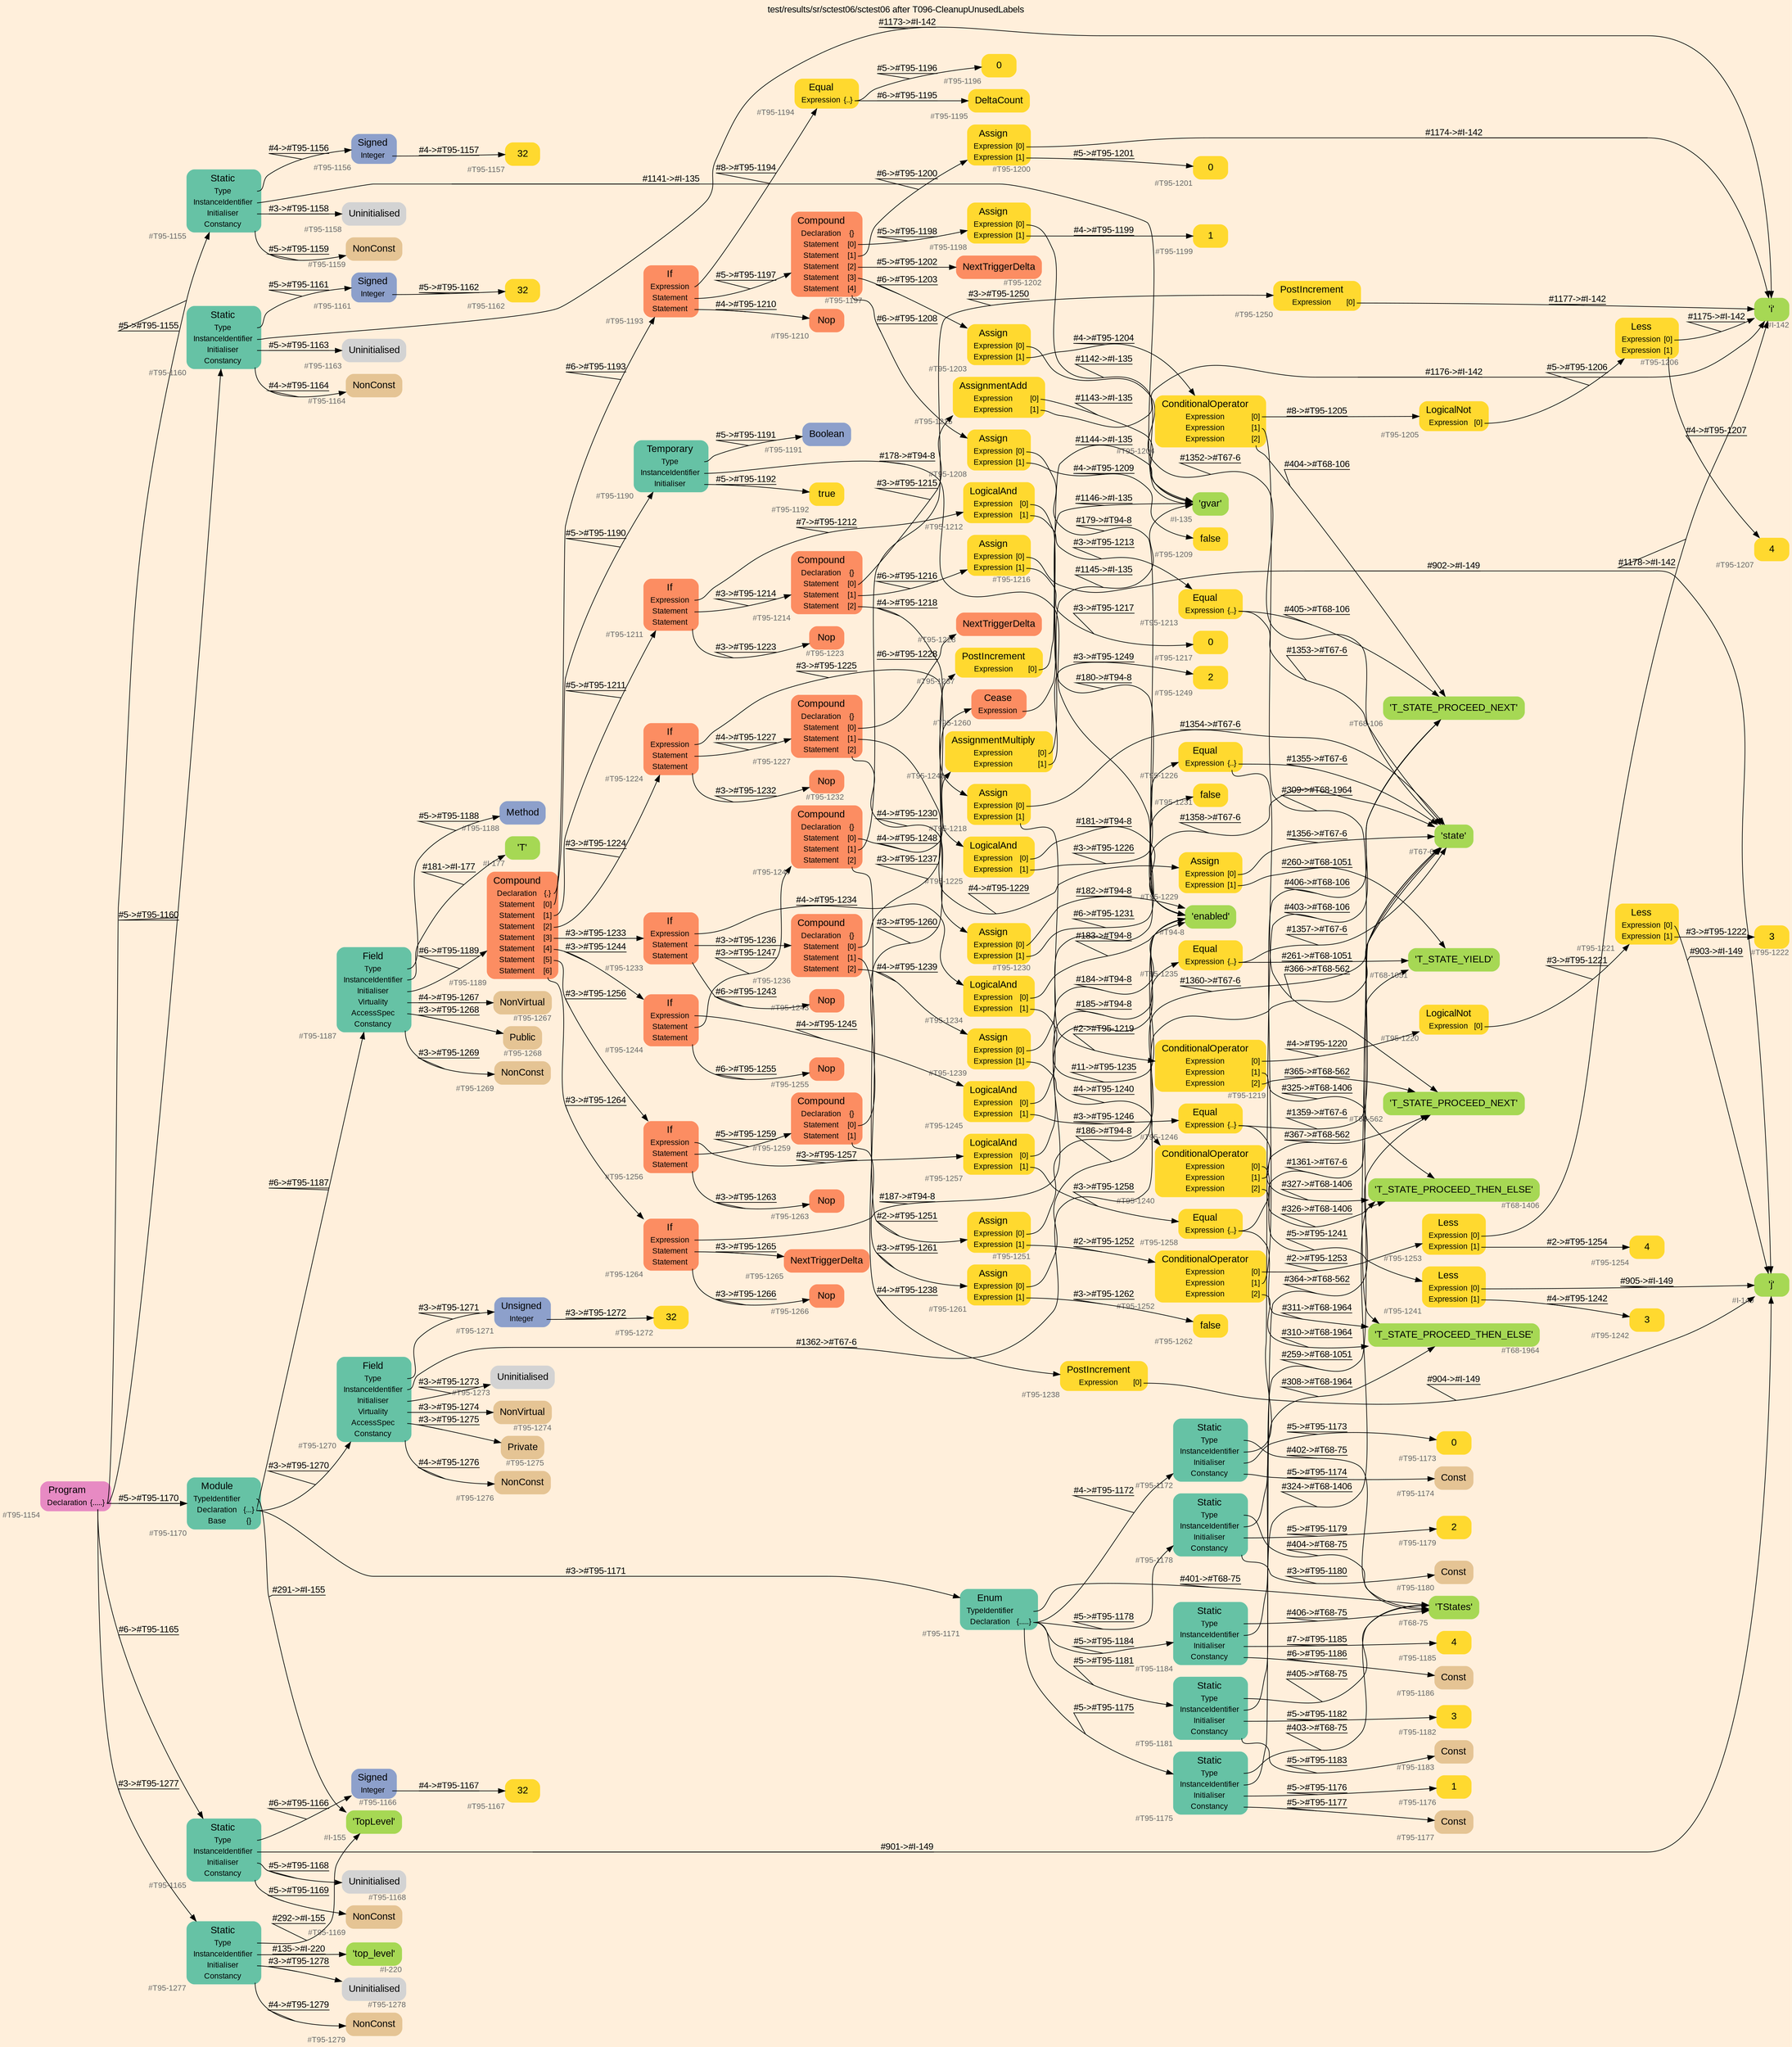 digraph "test/results/sr/sctest06/sctest06 after T096-CleanupUnusedLabels" {
label = "test/results/sr/sctest06/sctest06 after T096-CleanupUnusedLabels"
labelloc = t
graph [
    rankdir = "LR"
    ranksep = 0.3
    bgcolor = antiquewhite1
    color = black
    fontcolor = black
    fontname = "Arial"
];
node [
    fontname = "Arial"
];
edge [
    fontname = "Arial"
];

// -------------------- node figure --------------------
// -------- block #T95-1154 ----------
"#T95-1154" [
    fillcolor = "/set28/4"
    xlabel = "#T95-1154"
    fontsize = "12"
    fontcolor = grey40
    shape = "plaintext"
    label = <<TABLE BORDER="0" CELLBORDER="0" CELLSPACING="0">
     <TR><TD><FONT COLOR="black" POINT-SIZE="15">Program</FONT></TD></TR>
     <TR><TD><FONT COLOR="black" POINT-SIZE="12">Declaration</FONT></TD><TD PORT="port0"><FONT COLOR="black" POINT-SIZE="12">{.....}</FONT></TD></TR>
    </TABLE>>
    style = "rounded,filled"
];

// -------- block #T95-1155 ----------
"#T95-1155" [
    fillcolor = "/set28/1"
    xlabel = "#T95-1155"
    fontsize = "12"
    fontcolor = grey40
    shape = "plaintext"
    label = <<TABLE BORDER="0" CELLBORDER="0" CELLSPACING="0">
     <TR><TD><FONT COLOR="black" POINT-SIZE="15">Static</FONT></TD></TR>
     <TR><TD><FONT COLOR="black" POINT-SIZE="12">Type</FONT></TD><TD PORT="port0"></TD></TR>
     <TR><TD><FONT COLOR="black" POINT-SIZE="12">InstanceIdentifier</FONT></TD><TD PORT="port1"></TD></TR>
     <TR><TD><FONT COLOR="black" POINT-SIZE="12">Initialiser</FONT></TD><TD PORT="port2"></TD></TR>
     <TR><TD><FONT COLOR="black" POINT-SIZE="12">Constancy</FONT></TD><TD PORT="port3"></TD></TR>
    </TABLE>>
    style = "rounded,filled"
];

// -------- block #T95-1156 ----------
"#T95-1156" [
    fillcolor = "/set28/3"
    xlabel = "#T95-1156"
    fontsize = "12"
    fontcolor = grey40
    shape = "plaintext"
    label = <<TABLE BORDER="0" CELLBORDER="0" CELLSPACING="0">
     <TR><TD><FONT COLOR="black" POINT-SIZE="15">Signed</FONT></TD></TR>
     <TR><TD><FONT COLOR="black" POINT-SIZE="12">Integer</FONT></TD><TD PORT="port0"></TD></TR>
    </TABLE>>
    style = "rounded,filled"
];

// -------- block #T95-1157 ----------
"#T95-1157" [
    fillcolor = "/set28/6"
    xlabel = "#T95-1157"
    fontsize = "12"
    fontcolor = grey40
    shape = "plaintext"
    label = <<TABLE BORDER="0" CELLBORDER="0" CELLSPACING="0">
     <TR><TD><FONT COLOR="black" POINT-SIZE="15">32</FONT></TD></TR>
    </TABLE>>
    style = "rounded,filled"
];

// -------- block #I-135 ----------
"#I-135" [
    fillcolor = "/set28/5"
    xlabel = "#I-135"
    fontsize = "12"
    fontcolor = grey40
    shape = "plaintext"
    label = <<TABLE BORDER="0" CELLBORDER="0" CELLSPACING="0">
     <TR><TD><FONT COLOR="black" POINT-SIZE="15">'gvar'</FONT></TD></TR>
    </TABLE>>
    style = "rounded,filled"
];

// -------- block #T95-1158 ----------
"#T95-1158" [
    xlabel = "#T95-1158"
    fontsize = "12"
    fontcolor = grey40
    shape = "plaintext"
    label = <<TABLE BORDER="0" CELLBORDER="0" CELLSPACING="0">
     <TR><TD><FONT COLOR="black" POINT-SIZE="15">Uninitialised</FONT></TD></TR>
    </TABLE>>
    style = "rounded,filled"
];

// -------- block #T95-1159 ----------
"#T95-1159" [
    fillcolor = "/set28/7"
    xlabel = "#T95-1159"
    fontsize = "12"
    fontcolor = grey40
    shape = "plaintext"
    label = <<TABLE BORDER="0" CELLBORDER="0" CELLSPACING="0">
     <TR><TD><FONT COLOR="black" POINT-SIZE="15">NonConst</FONT></TD></TR>
    </TABLE>>
    style = "rounded,filled"
];

// -------- block #T95-1160 ----------
"#T95-1160" [
    fillcolor = "/set28/1"
    xlabel = "#T95-1160"
    fontsize = "12"
    fontcolor = grey40
    shape = "plaintext"
    label = <<TABLE BORDER="0" CELLBORDER="0" CELLSPACING="0">
     <TR><TD><FONT COLOR="black" POINT-SIZE="15">Static</FONT></TD></TR>
     <TR><TD><FONT COLOR="black" POINT-SIZE="12">Type</FONT></TD><TD PORT="port0"></TD></TR>
     <TR><TD><FONT COLOR="black" POINT-SIZE="12">InstanceIdentifier</FONT></TD><TD PORT="port1"></TD></TR>
     <TR><TD><FONT COLOR="black" POINT-SIZE="12">Initialiser</FONT></TD><TD PORT="port2"></TD></TR>
     <TR><TD><FONT COLOR="black" POINT-SIZE="12">Constancy</FONT></TD><TD PORT="port3"></TD></TR>
    </TABLE>>
    style = "rounded,filled"
];

// -------- block #T95-1161 ----------
"#T95-1161" [
    fillcolor = "/set28/3"
    xlabel = "#T95-1161"
    fontsize = "12"
    fontcolor = grey40
    shape = "plaintext"
    label = <<TABLE BORDER="0" CELLBORDER="0" CELLSPACING="0">
     <TR><TD><FONT COLOR="black" POINT-SIZE="15">Signed</FONT></TD></TR>
     <TR><TD><FONT COLOR="black" POINT-SIZE="12">Integer</FONT></TD><TD PORT="port0"></TD></TR>
    </TABLE>>
    style = "rounded,filled"
];

// -------- block #T95-1162 ----------
"#T95-1162" [
    fillcolor = "/set28/6"
    xlabel = "#T95-1162"
    fontsize = "12"
    fontcolor = grey40
    shape = "plaintext"
    label = <<TABLE BORDER="0" CELLBORDER="0" CELLSPACING="0">
     <TR><TD><FONT COLOR="black" POINT-SIZE="15">32</FONT></TD></TR>
    </TABLE>>
    style = "rounded,filled"
];

// -------- block #I-142 ----------
"#I-142" [
    fillcolor = "/set28/5"
    xlabel = "#I-142"
    fontsize = "12"
    fontcolor = grey40
    shape = "plaintext"
    label = <<TABLE BORDER="0" CELLBORDER="0" CELLSPACING="0">
     <TR><TD><FONT COLOR="black" POINT-SIZE="15">'i'</FONT></TD></TR>
    </TABLE>>
    style = "rounded,filled"
];

// -------- block #T95-1163 ----------
"#T95-1163" [
    xlabel = "#T95-1163"
    fontsize = "12"
    fontcolor = grey40
    shape = "plaintext"
    label = <<TABLE BORDER="0" CELLBORDER="0" CELLSPACING="0">
     <TR><TD><FONT COLOR="black" POINT-SIZE="15">Uninitialised</FONT></TD></TR>
    </TABLE>>
    style = "rounded,filled"
];

// -------- block #T95-1164 ----------
"#T95-1164" [
    fillcolor = "/set28/7"
    xlabel = "#T95-1164"
    fontsize = "12"
    fontcolor = grey40
    shape = "plaintext"
    label = <<TABLE BORDER="0" CELLBORDER="0" CELLSPACING="0">
     <TR><TD><FONT COLOR="black" POINT-SIZE="15">NonConst</FONT></TD></TR>
    </TABLE>>
    style = "rounded,filled"
];

// -------- block #T95-1165 ----------
"#T95-1165" [
    fillcolor = "/set28/1"
    xlabel = "#T95-1165"
    fontsize = "12"
    fontcolor = grey40
    shape = "plaintext"
    label = <<TABLE BORDER="0" CELLBORDER="0" CELLSPACING="0">
     <TR><TD><FONT COLOR="black" POINT-SIZE="15">Static</FONT></TD></TR>
     <TR><TD><FONT COLOR="black" POINT-SIZE="12">Type</FONT></TD><TD PORT="port0"></TD></TR>
     <TR><TD><FONT COLOR="black" POINT-SIZE="12">InstanceIdentifier</FONT></TD><TD PORT="port1"></TD></TR>
     <TR><TD><FONT COLOR="black" POINT-SIZE="12">Initialiser</FONT></TD><TD PORT="port2"></TD></TR>
     <TR><TD><FONT COLOR="black" POINT-SIZE="12">Constancy</FONT></TD><TD PORT="port3"></TD></TR>
    </TABLE>>
    style = "rounded,filled"
];

// -------- block #T95-1166 ----------
"#T95-1166" [
    fillcolor = "/set28/3"
    xlabel = "#T95-1166"
    fontsize = "12"
    fontcolor = grey40
    shape = "plaintext"
    label = <<TABLE BORDER="0" CELLBORDER="0" CELLSPACING="0">
     <TR><TD><FONT COLOR="black" POINT-SIZE="15">Signed</FONT></TD></TR>
     <TR><TD><FONT COLOR="black" POINT-SIZE="12">Integer</FONT></TD><TD PORT="port0"></TD></TR>
    </TABLE>>
    style = "rounded,filled"
];

// -------- block #T95-1167 ----------
"#T95-1167" [
    fillcolor = "/set28/6"
    xlabel = "#T95-1167"
    fontsize = "12"
    fontcolor = grey40
    shape = "plaintext"
    label = <<TABLE BORDER="0" CELLBORDER="0" CELLSPACING="0">
     <TR><TD><FONT COLOR="black" POINT-SIZE="15">32</FONT></TD></TR>
    </TABLE>>
    style = "rounded,filled"
];

// -------- block #I-149 ----------
"#I-149" [
    fillcolor = "/set28/5"
    xlabel = "#I-149"
    fontsize = "12"
    fontcolor = grey40
    shape = "plaintext"
    label = <<TABLE BORDER="0" CELLBORDER="0" CELLSPACING="0">
     <TR><TD><FONT COLOR="black" POINT-SIZE="15">'j'</FONT></TD></TR>
    </TABLE>>
    style = "rounded,filled"
];

// -------- block #T95-1168 ----------
"#T95-1168" [
    xlabel = "#T95-1168"
    fontsize = "12"
    fontcolor = grey40
    shape = "plaintext"
    label = <<TABLE BORDER="0" CELLBORDER="0" CELLSPACING="0">
     <TR><TD><FONT COLOR="black" POINT-SIZE="15">Uninitialised</FONT></TD></TR>
    </TABLE>>
    style = "rounded,filled"
];

// -------- block #T95-1169 ----------
"#T95-1169" [
    fillcolor = "/set28/7"
    xlabel = "#T95-1169"
    fontsize = "12"
    fontcolor = grey40
    shape = "plaintext"
    label = <<TABLE BORDER="0" CELLBORDER="0" CELLSPACING="0">
     <TR><TD><FONT COLOR="black" POINT-SIZE="15">NonConst</FONT></TD></TR>
    </TABLE>>
    style = "rounded,filled"
];

// -------- block #T95-1170 ----------
"#T95-1170" [
    fillcolor = "/set28/1"
    xlabel = "#T95-1170"
    fontsize = "12"
    fontcolor = grey40
    shape = "plaintext"
    label = <<TABLE BORDER="0" CELLBORDER="0" CELLSPACING="0">
     <TR><TD><FONT COLOR="black" POINT-SIZE="15">Module</FONT></TD></TR>
     <TR><TD><FONT COLOR="black" POINT-SIZE="12">TypeIdentifier</FONT></TD><TD PORT="port0"></TD></TR>
     <TR><TD><FONT COLOR="black" POINT-SIZE="12">Declaration</FONT></TD><TD PORT="port1"><FONT COLOR="black" POINT-SIZE="12">{...}</FONT></TD></TR>
     <TR><TD><FONT COLOR="black" POINT-SIZE="12">Base</FONT></TD><TD PORT="port2"><FONT COLOR="black" POINT-SIZE="12">{}</FONT></TD></TR>
    </TABLE>>
    style = "rounded,filled"
];

// -------- block #I-155 ----------
"#I-155" [
    fillcolor = "/set28/5"
    xlabel = "#I-155"
    fontsize = "12"
    fontcolor = grey40
    shape = "plaintext"
    label = <<TABLE BORDER="0" CELLBORDER="0" CELLSPACING="0">
     <TR><TD><FONT COLOR="black" POINT-SIZE="15">'TopLevel'</FONT></TD></TR>
    </TABLE>>
    style = "rounded,filled"
];

// -------- block #T95-1171 ----------
"#T95-1171" [
    fillcolor = "/set28/1"
    xlabel = "#T95-1171"
    fontsize = "12"
    fontcolor = grey40
    shape = "plaintext"
    label = <<TABLE BORDER="0" CELLBORDER="0" CELLSPACING="0">
     <TR><TD><FONT COLOR="black" POINT-SIZE="15">Enum</FONT></TD></TR>
     <TR><TD><FONT COLOR="black" POINT-SIZE="12">TypeIdentifier</FONT></TD><TD PORT="port0"></TD></TR>
     <TR><TD><FONT COLOR="black" POINT-SIZE="12">Declaration</FONT></TD><TD PORT="port1"><FONT COLOR="black" POINT-SIZE="12">{.....}</FONT></TD></TR>
    </TABLE>>
    style = "rounded,filled"
];

// -------- block #T68-75 ----------
"#T68-75" [
    fillcolor = "/set28/5"
    xlabel = "#T68-75"
    fontsize = "12"
    fontcolor = grey40
    shape = "plaintext"
    label = <<TABLE BORDER="0" CELLBORDER="0" CELLSPACING="0">
     <TR><TD><FONT COLOR="black" POINT-SIZE="15">'TStates'</FONT></TD></TR>
    </TABLE>>
    style = "rounded,filled"
];

// -------- block #T95-1172 ----------
"#T95-1172" [
    fillcolor = "/set28/1"
    xlabel = "#T95-1172"
    fontsize = "12"
    fontcolor = grey40
    shape = "plaintext"
    label = <<TABLE BORDER="0" CELLBORDER="0" CELLSPACING="0">
     <TR><TD><FONT COLOR="black" POINT-SIZE="15">Static</FONT></TD></TR>
     <TR><TD><FONT COLOR="black" POINT-SIZE="12">Type</FONT></TD><TD PORT="port0"></TD></TR>
     <TR><TD><FONT COLOR="black" POINT-SIZE="12">InstanceIdentifier</FONT></TD><TD PORT="port1"></TD></TR>
     <TR><TD><FONT COLOR="black" POINT-SIZE="12">Initialiser</FONT></TD><TD PORT="port2"></TD></TR>
     <TR><TD><FONT COLOR="black" POINT-SIZE="12">Constancy</FONT></TD><TD PORT="port3"></TD></TR>
    </TABLE>>
    style = "rounded,filled"
];

// -------- block #T68-106 ----------
"#T68-106" [
    fillcolor = "/set28/5"
    xlabel = "#T68-106"
    fontsize = "12"
    fontcolor = grey40
    shape = "plaintext"
    label = <<TABLE BORDER="0" CELLBORDER="0" CELLSPACING="0">
     <TR><TD><FONT COLOR="black" POINT-SIZE="15">'T_STATE_PROCEED_NEXT'</FONT></TD></TR>
    </TABLE>>
    style = "rounded,filled"
];

// -------- block #T95-1173 ----------
"#T95-1173" [
    fillcolor = "/set28/6"
    xlabel = "#T95-1173"
    fontsize = "12"
    fontcolor = grey40
    shape = "plaintext"
    label = <<TABLE BORDER="0" CELLBORDER="0" CELLSPACING="0">
     <TR><TD><FONT COLOR="black" POINT-SIZE="15">0</FONT></TD></TR>
    </TABLE>>
    style = "rounded,filled"
];

// -------- block #T95-1174 ----------
"#T95-1174" [
    fillcolor = "/set28/7"
    xlabel = "#T95-1174"
    fontsize = "12"
    fontcolor = grey40
    shape = "plaintext"
    label = <<TABLE BORDER="0" CELLBORDER="0" CELLSPACING="0">
     <TR><TD><FONT COLOR="black" POINT-SIZE="15">Const</FONT></TD></TR>
    </TABLE>>
    style = "rounded,filled"
];

// -------- block #T95-1175 ----------
"#T95-1175" [
    fillcolor = "/set28/1"
    xlabel = "#T95-1175"
    fontsize = "12"
    fontcolor = grey40
    shape = "plaintext"
    label = <<TABLE BORDER="0" CELLBORDER="0" CELLSPACING="0">
     <TR><TD><FONT COLOR="black" POINT-SIZE="15">Static</FONT></TD></TR>
     <TR><TD><FONT COLOR="black" POINT-SIZE="12">Type</FONT></TD><TD PORT="port0"></TD></TR>
     <TR><TD><FONT COLOR="black" POINT-SIZE="12">InstanceIdentifier</FONT></TD><TD PORT="port1"></TD></TR>
     <TR><TD><FONT COLOR="black" POINT-SIZE="12">Initialiser</FONT></TD><TD PORT="port2"></TD></TR>
     <TR><TD><FONT COLOR="black" POINT-SIZE="12">Constancy</FONT></TD><TD PORT="port3"></TD></TR>
    </TABLE>>
    style = "rounded,filled"
];

// -------- block #T68-562 ----------
"#T68-562" [
    fillcolor = "/set28/5"
    xlabel = "#T68-562"
    fontsize = "12"
    fontcolor = grey40
    shape = "plaintext"
    label = <<TABLE BORDER="0" CELLBORDER="0" CELLSPACING="0">
     <TR><TD><FONT COLOR="black" POINT-SIZE="15">'T_STATE_PROCEED_NEXT'</FONT></TD></TR>
    </TABLE>>
    style = "rounded,filled"
];

// -------- block #T95-1176 ----------
"#T95-1176" [
    fillcolor = "/set28/6"
    xlabel = "#T95-1176"
    fontsize = "12"
    fontcolor = grey40
    shape = "plaintext"
    label = <<TABLE BORDER="0" CELLBORDER="0" CELLSPACING="0">
     <TR><TD><FONT COLOR="black" POINT-SIZE="15">1</FONT></TD></TR>
    </TABLE>>
    style = "rounded,filled"
];

// -------- block #T95-1177 ----------
"#T95-1177" [
    fillcolor = "/set28/7"
    xlabel = "#T95-1177"
    fontsize = "12"
    fontcolor = grey40
    shape = "plaintext"
    label = <<TABLE BORDER="0" CELLBORDER="0" CELLSPACING="0">
     <TR><TD><FONT COLOR="black" POINT-SIZE="15">Const</FONT></TD></TR>
    </TABLE>>
    style = "rounded,filled"
];

// -------- block #T95-1178 ----------
"#T95-1178" [
    fillcolor = "/set28/1"
    xlabel = "#T95-1178"
    fontsize = "12"
    fontcolor = grey40
    shape = "plaintext"
    label = <<TABLE BORDER="0" CELLBORDER="0" CELLSPACING="0">
     <TR><TD><FONT COLOR="black" POINT-SIZE="15">Static</FONT></TD></TR>
     <TR><TD><FONT COLOR="black" POINT-SIZE="12">Type</FONT></TD><TD PORT="port0"></TD></TR>
     <TR><TD><FONT COLOR="black" POINT-SIZE="12">InstanceIdentifier</FONT></TD><TD PORT="port1"></TD></TR>
     <TR><TD><FONT COLOR="black" POINT-SIZE="12">Initialiser</FONT></TD><TD PORT="port2"></TD></TR>
     <TR><TD><FONT COLOR="black" POINT-SIZE="12">Constancy</FONT></TD><TD PORT="port3"></TD></TR>
    </TABLE>>
    style = "rounded,filled"
];

// -------- block #T68-1051 ----------
"#T68-1051" [
    fillcolor = "/set28/5"
    xlabel = "#T68-1051"
    fontsize = "12"
    fontcolor = grey40
    shape = "plaintext"
    label = <<TABLE BORDER="0" CELLBORDER="0" CELLSPACING="0">
     <TR><TD><FONT COLOR="black" POINT-SIZE="15">'T_STATE_YIELD'</FONT></TD></TR>
    </TABLE>>
    style = "rounded,filled"
];

// -------- block #T95-1179 ----------
"#T95-1179" [
    fillcolor = "/set28/6"
    xlabel = "#T95-1179"
    fontsize = "12"
    fontcolor = grey40
    shape = "plaintext"
    label = <<TABLE BORDER="0" CELLBORDER="0" CELLSPACING="0">
     <TR><TD><FONT COLOR="black" POINT-SIZE="15">2</FONT></TD></TR>
    </TABLE>>
    style = "rounded,filled"
];

// -------- block #T95-1180 ----------
"#T95-1180" [
    fillcolor = "/set28/7"
    xlabel = "#T95-1180"
    fontsize = "12"
    fontcolor = grey40
    shape = "plaintext"
    label = <<TABLE BORDER="0" CELLBORDER="0" CELLSPACING="0">
     <TR><TD><FONT COLOR="black" POINT-SIZE="15">Const</FONT></TD></TR>
    </TABLE>>
    style = "rounded,filled"
];

// -------- block #T95-1181 ----------
"#T95-1181" [
    fillcolor = "/set28/1"
    xlabel = "#T95-1181"
    fontsize = "12"
    fontcolor = grey40
    shape = "plaintext"
    label = <<TABLE BORDER="0" CELLBORDER="0" CELLSPACING="0">
     <TR><TD><FONT COLOR="black" POINT-SIZE="15">Static</FONT></TD></TR>
     <TR><TD><FONT COLOR="black" POINT-SIZE="12">Type</FONT></TD><TD PORT="port0"></TD></TR>
     <TR><TD><FONT COLOR="black" POINT-SIZE="12">InstanceIdentifier</FONT></TD><TD PORT="port1"></TD></TR>
     <TR><TD><FONT COLOR="black" POINT-SIZE="12">Initialiser</FONT></TD><TD PORT="port2"></TD></TR>
     <TR><TD><FONT COLOR="black" POINT-SIZE="12">Constancy</FONT></TD><TD PORT="port3"></TD></TR>
    </TABLE>>
    style = "rounded,filled"
];

// -------- block #T68-1406 ----------
"#T68-1406" [
    fillcolor = "/set28/5"
    xlabel = "#T68-1406"
    fontsize = "12"
    fontcolor = grey40
    shape = "plaintext"
    label = <<TABLE BORDER="0" CELLBORDER="0" CELLSPACING="0">
     <TR><TD><FONT COLOR="black" POINT-SIZE="15">'T_STATE_PROCEED_THEN_ELSE'</FONT></TD></TR>
    </TABLE>>
    style = "rounded,filled"
];

// -------- block #T95-1182 ----------
"#T95-1182" [
    fillcolor = "/set28/6"
    xlabel = "#T95-1182"
    fontsize = "12"
    fontcolor = grey40
    shape = "plaintext"
    label = <<TABLE BORDER="0" CELLBORDER="0" CELLSPACING="0">
     <TR><TD><FONT COLOR="black" POINT-SIZE="15">3</FONT></TD></TR>
    </TABLE>>
    style = "rounded,filled"
];

// -------- block #T95-1183 ----------
"#T95-1183" [
    fillcolor = "/set28/7"
    xlabel = "#T95-1183"
    fontsize = "12"
    fontcolor = grey40
    shape = "plaintext"
    label = <<TABLE BORDER="0" CELLBORDER="0" CELLSPACING="0">
     <TR><TD><FONT COLOR="black" POINT-SIZE="15">Const</FONT></TD></TR>
    </TABLE>>
    style = "rounded,filled"
];

// -------- block #T95-1184 ----------
"#T95-1184" [
    fillcolor = "/set28/1"
    xlabel = "#T95-1184"
    fontsize = "12"
    fontcolor = grey40
    shape = "plaintext"
    label = <<TABLE BORDER="0" CELLBORDER="0" CELLSPACING="0">
     <TR><TD><FONT COLOR="black" POINT-SIZE="15">Static</FONT></TD></TR>
     <TR><TD><FONT COLOR="black" POINT-SIZE="12">Type</FONT></TD><TD PORT="port0"></TD></TR>
     <TR><TD><FONT COLOR="black" POINT-SIZE="12">InstanceIdentifier</FONT></TD><TD PORT="port1"></TD></TR>
     <TR><TD><FONT COLOR="black" POINT-SIZE="12">Initialiser</FONT></TD><TD PORT="port2"></TD></TR>
     <TR><TD><FONT COLOR="black" POINT-SIZE="12">Constancy</FONT></TD><TD PORT="port3"></TD></TR>
    </TABLE>>
    style = "rounded,filled"
];

// -------- block #T68-1964 ----------
"#T68-1964" [
    fillcolor = "/set28/5"
    xlabel = "#T68-1964"
    fontsize = "12"
    fontcolor = grey40
    shape = "plaintext"
    label = <<TABLE BORDER="0" CELLBORDER="0" CELLSPACING="0">
     <TR><TD><FONT COLOR="black" POINT-SIZE="15">'T_STATE_PROCEED_THEN_ELSE'</FONT></TD></TR>
    </TABLE>>
    style = "rounded,filled"
];

// -------- block #T95-1185 ----------
"#T95-1185" [
    fillcolor = "/set28/6"
    xlabel = "#T95-1185"
    fontsize = "12"
    fontcolor = grey40
    shape = "plaintext"
    label = <<TABLE BORDER="0" CELLBORDER="0" CELLSPACING="0">
     <TR><TD><FONT COLOR="black" POINT-SIZE="15">4</FONT></TD></TR>
    </TABLE>>
    style = "rounded,filled"
];

// -------- block #T95-1186 ----------
"#T95-1186" [
    fillcolor = "/set28/7"
    xlabel = "#T95-1186"
    fontsize = "12"
    fontcolor = grey40
    shape = "plaintext"
    label = <<TABLE BORDER="0" CELLBORDER="0" CELLSPACING="0">
     <TR><TD><FONT COLOR="black" POINT-SIZE="15">Const</FONT></TD></TR>
    </TABLE>>
    style = "rounded,filled"
];

// -------- block #T95-1187 ----------
"#T95-1187" [
    fillcolor = "/set28/1"
    xlabel = "#T95-1187"
    fontsize = "12"
    fontcolor = grey40
    shape = "plaintext"
    label = <<TABLE BORDER="0" CELLBORDER="0" CELLSPACING="0">
     <TR><TD><FONT COLOR="black" POINT-SIZE="15">Field</FONT></TD></TR>
     <TR><TD><FONT COLOR="black" POINT-SIZE="12">Type</FONT></TD><TD PORT="port0"></TD></TR>
     <TR><TD><FONT COLOR="black" POINT-SIZE="12">InstanceIdentifier</FONT></TD><TD PORT="port1"></TD></TR>
     <TR><TD><FONT COLOR="black" POINT-SIZE="12">Initialiser</FONT></TD><TD PORT="port2"></TD></TR>
     <TR><TD><FONT COLOR="black" POINT-SIZE="12">Virtuality</FONT></TD><TD PORT="port3"></TD></TR>
     <TR><TD><FONT COLOR="black" POINT-SIZE="12">AccessSpec</FONT></TD><TD PORT="port4"></TD></TR>
     <TR><TD><FONT COLOR="black" POINT-SIZE="12">Constancy</FONT></TD><TD PORT="port5"></TD></TR>
    </TABLE>>
    style = "rounded,filled"
];

// -------- block #T95-1188 ----------
"#T95-1188" [
    fillcolor = "/set28/3"
    xlabel = "#T95-1188"
    fontsize = "12"
    fontcolor = grey40
    shape = "plaintext"
    label = <<TABLE BORDER="0" CELLBORDER="0" CELLSPACING="0">
     <TR><TD><FONT COLOR="black" POINT-SIZE="15">Method</FONT></TD></TR>
    </TABLE>>
    style = "rounded,filled"
];

// -------- block #I-177 ----------
"#I-177" [
    fillcolor = "/set28/5"
    xlabel = "#I-177"
    fontsize = "12"
    fontcolor = grey40
    shape = "plaintext"
    label = <<TABLE BORDER="0" CELLBORDER="0" CELLSPACING="0">
     <TR><TD><FONT COLOR="black" POINT-SIZE="15">'T'</FONT></TD></TR>
    </TABLE>>
    style = "rounded,filled"
];

// -------- block #T95-1189 ----------
"#T95-1189" [
    fillcolor = "/set28/2"
    xlabel = "#T95-1189"
    fontsize = "12"
    fontcolor = grey40
    shape = "plaintext"
    label = <<TABLE BORDER="0" CELLBORDER="0" CELLSPACING="0">
     <TR><TD><FONT COLOR="black" POINT-SIZE="15">Compound</FONT></TD></TR>
     <TR><TD><FONT COLOR="black" POINT-SIZE="12">Declaration</FONT></TD><TD PORT="port0"><FONT COLOR="black" POINT-SIZE="12">{.}</FONT></TD></TR>
     <TR><TD><FONT COLOR="black" POINT-SIZE="12">Statement</FONT></TD><TD PORT="port1"><FONT COLOR="black" POINT-SIZE="12">[0]</FONT></TD></TR>
     <TR><TD><FONT COLOR="black" POINT-SIZE="12">Statement</FONT></TD><TD PORT="port2"><FONT COLOR="black" POINT-SIZE="12">[1]</FONT></TD></TR>
     <TR><TD><FONT COLOR="black" POINT-SIZE="12">Statement</FONT></TD><TD PORT="port3"><FONT COLOR="black" POINT-SIZE="12">[2]</FONT></TD></TR>
     <TR><TD><FONT COLOR="black" POINT-SIZE="12">Statement</FONT></TD><TD PORT="port4"><FONT COLOR="black" POINT-SIZE="12">[3]</FONT></TD></TR>
     <TR><TD><FONT COLOR="black" POINT-SIZE="12">Statement</FONT></TD><TD PORT="port5"><FONT COLOR="black" POINT-SIZE="12">[4]</FONT></TD></TR>
     <TR><TD><FONT COLOR="black" POINT-SIZE="12">Statement</FONT></TD><TD PORT="port6"><FONT COLOR="black" POINT-SIZE="12">[5]</FONT></TD></TR>
     <TR><TD><FONT COLOR="black" POINT-SIZE="12">Statement</FONT></TD><TD PORT="port7"><FONT COLOR="black" POINT-SIZE="12">[6]</FONT></TD></TR>
    </TABLE>>
    style = "rounded,filled"
];

// -------- block #T95-1190 ----------
"#T95-1190" [
    fillcolor = "/set28/1"
    xlabel = "#T95-1190"
    fontsize = "12"
    fontcolor = grey40
    shape = "plaintext"
    label = <<TABLE BORDER="0" CELLBORDER="0" CELLSPACING="0">
     <TR><TD><FONT COLOR="black" POINT-SIZE="15">Temporary</FONT></TD></TR>
     <TR><TD><FONT COLOR="black" POINT-SIZE="12">Type</FONT></TD><TD PORT="port0"></TD></TR>
     <TR><TD><FONT COLOR="black" POINT-SIZE="12">InstanceIdentifier</FONT></TD><TD PORT="port1"></TD></TR>
     <TR><TD><FONT COLOR="black" POINT-SIZE="12">Initialiser</FONT></TD><TD PORT="port2"></TD></TR>
    </TABLE>>
    style = "rounded,filled"
];

// -------- block #T95-1191 ----------
"#T95-1191" [
    fillcolor = "/set28/3"
    xlabel = "#T95-1191"
    fontsize = "12"
    fontcolor = grey40
    shape = "plaintext"
    label = <<TABLE BORDER="0" CELLBORDER="0" CELLSPACING="0">
     <TR><TD><FONT COLOR="black" POINT-SIZE="15">Boolean</FONT></TD></TR>
    </TABLE>>
    style = "rounded,filled"
];

// -------- block #T94-8 ----------
"#T94-8" [
    fillcolor = "/set28/5"
    xlabel = "#T94-8"
    fontsize = "12"
    fontcolor = grey40
    shape = "plaintext"
    label = <<TABLE BORDER="0" CELLBORDER="0" CELLSPACING="0">
     <TR><TD><FONT COLOR="black" POINT-SIZE="15">'enabled'</FONT></TD></TR>
    </TABLE>>
    style = "rounded,filled"
];

// -------- block #T95-1192 ----------
"#T95-1192" [
    fillcolor = "/set28/6"
    xlabel = "#T95-1192"
    fontsize = "12"
    fontcolor = grey40
    shape = "plaintext"
    label = <<TABLE BORDER="0" CELLBORDER="0" CELLSPACING="0">
     <TR><TD><FONT COLOR="black" POINT-SIZE="15">true</FONT></TD></TR>
    </TABLE>>
    style = "rounded,filled"
];

// -------- block #T95-1193 ----------
"#T95-1193" [
    fillcolor = "/set28/2"
    xlabel = "#T95-1193"
    fontsize = "12"
    fontcolor = grey40
    shape = "plaintext"
    label = <<TABLE BORDER="0" CELLBORDER="0" CELLSPACING="0">
     <TR><TD><FONT COLOR="black" POINT-SIZE="15">If</FONT></TD></TR>
     <TR><TD><FONT COLOR="black" POINT-SIZE="12">Expression</FONT></TD><TD PORT="port0"></TD></TR>
     <TR><TD><FONT COLOR="black" POINT-SIZE="12">Statement</FONT></TD><TD PORT="port1"></TD></TR>
     <TR><TD><FONT COLOR="black" POINT-SIZE="12">Statement</FONT></TD><TD PORT="port2"></TD></TR>
    </TABLE>>
    style = "rounded,filled"
];

// -------- block #T95-1194 ----------
"#T95-1194" [
    fillcolor = "/set28/6"
    xlabel = "#T95-1194"
    fontsize = "12"
    fontcolor = grey40
    shape = "plaintext"
    label = <<TABLE BORDER="0" CELLBORDER="0" CELLSPACING="0">
     <TR><TD><FONT COLOR="black" POINT-SIZE="15">Equal</FONT></TD></TR>
     <TR><TD><FONT COLOR="black" POINT-SIZE="12">Expression</FONT></TD><TD PORT="port0"><FONT COLOR="black" POINT-SIZE="12">{..}</FONT></TD></TR>
    </TABLE>>
    style = "rounded,filled"
];

// -------- block #T95-1195 ----------
"#T95-1195" [
    fillcolor = "/set28/6"
    xlabel = "#T95-1195"
    fontsize = "12"
    fontcolor = grey40
    shape = "plaintext"
    label = <<TABLE BORDER="0" CELLBORDER="0" CELLSPACING="0">
     <TR><TD><FONT COLOR="black" POINT-SIZE="15">DeltaCount</FONT></TD></TR>
    </TABLE>>
    style = "rounded,filled"
];

// -------- block #T95-1196 ----------
"#T95-1196" [
    fillcolor = "/set28/6"
    xlabel = "#T95-1196"
    fontsize = "12"
    fontcolor = grey40
    shape = "plaintext"
    label = <<TABLE BORDER="0" CELLBORDER="0" CELLSPACING="0">
     <TR><TD><FONT COLOR="black" POINT-SIZE="15">0</FONT></TD></TR>
    </TABLE>>
    style = "rounded,filled"
];

// -------- block #T95-1197 ----------
"#T95-1197" [
    fillcolor = "/set28/2"
    xlabel = "#T95-1197"
    fontsize = "12"
    fontcolor = grey40
    shape = "plaintext"
    label = <<TABLE BORDER="0" CELLBORDER="0" CELLSPACING="0">
     <TR><TD><FONT COLOR="black" POINT-SIZE="15">Compound</FONT></TD></TR>
     <TR><TD><FONT COLOR="black" POINT-SIZE="12">Declaration</FONT></TD><TD PORT="port0"><FONT COLOR="black" POINT-SIZE="12">{}</FONT></TD></TR>
     <TR><TD><FONT COLOR="black" POINT-SIZE="12">Statement</FONT></TD><TD PORT="port1"><FONT COLOR="black" POINT-SIZE="12">[0]</FONT></TD></TR>
     <TR><TD><FONT COLOR="black" POINT-SIZE="12">Statement</FONT></TD><TD PORT="port2"><FONT COLOR="black" POINT-SIZE="12">[1]</FONT></TD></TR>
     <TR><TD><FONT COLOR="black" POINT-SIZE="12">Statement</FONT></TD><TD PORT="port3"><FONT COLOR="black" POINT-SIZE="12">[2]</FONT></TD></TR>
     <TR><TD><FONT COLOR="black" POINT-SIZE="12">Statement</FONT></TD><TD PORT="port4"><FONT COLOR="black" POINT-SIZE="12">[3]</FONT></TD></TR>
     <TR><TD><FONT COLOR="black" POINT-SIZE="12">Statement</FONT></TD><TD PORT="port5"><FONT COLOR="black" POINT-SIZE="12">[4]</FONT></TD></TR>
    </TABLE>>
    style = "rounded,filled"
];

// -------- block #T95-1198 ----------
"#T95-1198" [
    fillcolor = "/set28/6"
    xlabel = "#T95-1198"
    fontsize = "12"
    fontcolor = grey40
    shape = "plaintext"
    label = <<TABLE BORDER="0" CELLBORDER="0" CELLSPACING="0">
     <TR><TD><FONT COLOR="black" POINT-SIZE="15">Assign</FONT></TD></TR>
     <TR><TD><FONT COLOR="black" POINT-SIZE="12">Expression</FONT></TD><TD PORT="port0"><FONT COLOR="black" POINT-SIZE="12">[0]</FONT></TD></TR>
     <TR><TD><FONT COLOR="black" POINT-SIZE="12">Expression</FONT></TD><TD PORT="port1"><FONT COLOR="black" POINT-SIZE="12">[1]</FONT></TD></TR>
    </TABLE>>
    style = "rounded,filled"
];

// -------- block #T95-1199 ----------
"#T95-1199" [
    fillcolor = "/set28/6"
    xlabel = "#T95-1199"
    fontsize = "12"
    fontcolor = grey40
    shape = "plaintext"
    label = <<TABLE BORDER="0" CELLBORDER="0" CELLSPACING="0">
     <TR><TD><FONT COLOR="black" POINT-SIZE="15">1</FONT></TD></TR>
    </TABLE>>
    style = "rounded,filled"
];

// -------- block #T95-1200 ----------
"#T95-1200" [
    fillcolor = "/set28/6"
    xlabel = "#T95-1200"
    fontsize = "12"
    fontcolor = grey40
    shape = "plaintext"
    label = <<TABLE BORDER="0" CELLBORDER="0" CELLSPACING="0">
     <TR><TD><FONT COLOR="black" POINT-SIZE="15">Assign</FONT></TD></TR>
     <TR><TD><FONT COLOR="black" POINT-SIZE="12">Expression</FONT></TD><TD PORT="port0"><FONT COLOR="black" POINT-SIZE="12">[0]</FONT></TD></TR>
     <TR><TD><FONT COLOR="black" POINT-SIZE="12">Expression</FONT></TD><TD PORT="port1"><FONT COLOR="black" POINT-SIZE="12">[1]</FONT></TD></TR>
    </TABLE>>
    style = "rounded,filled"
];

// -------- block #T95-1201 ----------
"#T95-1201" [
    fillcolor = "/set28/6"
    xlabel = "#T95-1201"
    fontsize = "12"
    fontcolor = grey40
    shape = "plaintext"
    label = <<TABLE BORDER="0" CELLBORDER="0" CELLSPACING="0">
     <TR><TD><FONT COLOR="black" POINT-SIZE="15">0</FONT></TD></TR>
    </TABLE>>
    style = "rounded,filled"
];

// -------- block #T95-1202 ----------
"#T95-1202" [
    fillcolor = "/set28/2"
    xlabel = "#T95-1202"
    fontsize = "12"
    fontcolor = grey40
    shape = "plaintext"
    label = <<TABLE BORDER="0" CELLBORDER="0" CELLSPACING="0">
     <TR><TD><FONT COLOR="black" POINT-SIZE="15">NextTriggerDelta</FONT></TD></TR>
    </TABLE>>
    style = "rounded,filled"
];

// -------- block #T95-1203 ----------
"#T95-1203" [
    fillcolor = "/set28/6"
    xlabel = "#T95-1203"
    fontsize = "12"
    fontcolor = grey40
    shape = "plaintext"
    label = <<TABLE BORDER="0" CELLBORDER="0" CELLSPACING="0">
     <TR><TD><FONT COLOR="black" POINT-SIZE="15">Assign</FONT></TD></TR>
     <TR><TD><FONT COLOR="black" POINT-SIZE="12">Expression</FONT></TD><TD PORT="port0"><FONT COLOR="black" POINT-SIZE="12">[0]</FONT></TD></TR>
     <TR><TD><FONT COLOR="black" POINT-SIZE="12">Expression</FONT></TD><TD PORT="port1"><FONT COLOR="black" POINT-SIZE="12">[1]</FONT></TD></TR>
    </TABLE>>
    style = "rounded,filled"
];

// -------- block #T67-6 ----------
"#T67-6" [
    fillcolor = "/set28/5"
    xlabel = "#T67-6"
    fontsize = "12"
    fontcolor = grey40
    shape = "plaintext"
    label = <<TABLE BORDER="0" CELLBORDER="0" CELLSPACING="0">
     <TR><TD><FONT COLOR="black" POINT-SIZE="15">'state'</FONT></TD></TR>
    </TABLE>>
    style = "rounded,filled"
];

// -------- block #T95-1204 ----------
"#T95-1204" [
    fillcolor = "/set28/6"
    xlabel = "#T95-1204"
    fontsize = "12"
    fontcolor = grey40
    shape = "plaintext"
    label = <<TABLE BORDER="0" CELLBORDER="0" CELLSPACING="0">
     <TR><TD><FONT COLOR="black" POINT-SIZE="15">ConditionalOperator</FONT></TD></TR>
     <TR><TD><FONT COLOR="black" POINT-SIZE="12">Expression</FONT></TD><TD PORT="port0"><FONT COLOR="black" POINT-SIZE="12">[0]</FONT></TD></TR>
     <TR><TD><FONT COLOR="black" POINT-SIZE="12">Expression</FONT></TD><TD PORT="port1"><FONT COLOR="black" POINT-SIZE="12">[1]</FONT></TD></TR>
     <TR><TD><FONT COLOR="black" POINT-SIZE="12">Expression</FONT></TD><TD PORT="port2"><FONT COLOR="black" POINT-SIZE="12">[2]</FONT></TD></TR>
    </TABLE>>
    style = "rounded,filled"
];

// -------- block #T95-1205 ----------
"#T95-1205" [
    fillcolor = "/set28/6"
    xlabel = "#T95-1205"
    fontsize = "12"
    fontcolor = grey40
    shape = "plaintext"
    label = <<TABLE BORDER="0" CELLBORDER="0" CELLSPACING="0">
     <TR><TD><FONT COLOR="black" POINT-SIZE="15">LogicalNot</FONT></TD></TR>
     <TR><TD><FONT COLOR="black" POINT-SIZE="12">Expression</FONT></TD><TD PORT="port0"><FONT COLOR="black" POINT-SIZE="12">[0]</FONT></TD></TR>
    </TABLE>>
    style = "rounded,filled"
];

// -------- block #T95-1206 ----------
"#T95-1206" [
    fillcolor = "/set28/6"
    xlabel = "#T95-1206"
    fontsize = "12"
    fontcolor = grey40
    shape = "plaintext"
    label = <<TABLE BORDER="0" CELLBORDER="0" CELLSPACING="0">
     <TR><TD><FONT COLOR="black" POINT-SIZE="15">Less</FONT></TD></TR>
     <TR><TD><FONT COLOR="black" POINT-SIZE="12">Expression</FONT></TD><TD PORT="port0"><FONT COLOR="black" POINT-SIZE="12">[0]</FONT></TD></TR>
     <TR><TD><FONT COLOR="black" POINT-SIZE="12">Expression</FONT></TD><TD PORT="port1"><FONT COLOR="black" POINT-SIZE="12">[1]</FONT></TD></TR>
    </TABLE>>
    style = "rounded,filled"
];

// -------- block #T95-1207 ----------
"#T95-1207" [
    fillcolor = "/set28/6"
    xlabel = "#T95-1207"
    fontsize = "12"
    fontcolor = grey40
    shape = "plaintext"
    label = <<TABLE BORDER="0" CELLBORDER="0" CELLSPACING="0">
     <TR><TD><FONT COLOR="black" POINT-SIZE="15">4</FONT></TD></TR>
    </TABLE>>
    style = "rounded,filled"
];

// -------- block #T95-1208 ----------
"#T95-1208" [
    fillcolor = "/set28/6"
    xlabel = "#T95-1208"
    fontsize = "12"
    fontcolor = grey40
    shape = "plaintext"
    label = <<TABLE BORDER="0" CELLBORDER="0" CELLSPACING="0">
     <TR><TD><FONT COLOR="black" POINT-SIZE="15">Assign</FONT></TD></TR>
     <TR><TD><FONT COLOR="black" POINT-SIZE="12">Expression</FONT></TD><TD PORT="port0"><FONT COLOR="black" POINT-SIZE="12">[0]</FONT></TD></TR>
     <TR><TD><FONT COLOR="black" POINT-SIZE="12">Expression</FONT></TD><TD PORT="port1"><FONT COLOR="black" POINT-SIZE="12">[1]</FONT></TD></TR>
    </TABLE>>
    style = "rounded,filled"
];

// -------- block #T95-1209 ----------
"#T95-1209" [
    fillcolor = "/set28/6"
    xlabel = "#T95-1209"
    fontsize = "12"
    fontcolor = grey40
    shape = "plaintext"
    label = <<TABLE BORDER="0" CELLBORDER="0" CELLSPACING="0">
     <TR><TD><FONT COLOR="black" POINT-SIZE="15">false</FONT></TD></TR>
    </TABLE>>
    style = "rounded,filled"
];

// -------- block #T95-1210 ----------
"#T95-1210" [
    fillcolor = "/set28/2"
    xlabel = "#T95-1210"
    fontsize = "12"
    fontcolor = grey40
    shape = "plaintext"
    label = <<TABLE BORDER="0" CELLBORDER="0" CELLSPACING="0">
     <TR><TD><FONT COLOR="black" POINT-SIZE="15">Nop</FONT></TD></TR>
    </TABLE>>
    style = "rounded,filled"
];

// -------- block #T95-1211 ----------
"#T95-1211" [
    fillcolor = "/set28/2"
    xlabel = "#T95-1211"
    fontsize = "12"
    fontcolor = grey40
    shape = "plaintext"
    label = <<TABLE BORDER="0" CELLBORDER="0" CELLSPACING="0">
     <TR><TD><FONT COLOR="black" POINT-SIZE="15">If</FONT></TD></TR>
     <TR><TD><FONT COLOR="black" POINT-SIZE="12">Expression</FONT></TD><TD PORT="port0"></TD></TR>
     <TR><TD><FONT COLOR="black" POINT-SIZE="12">Statement</FONT></TD><TD PORT="port1"></TD></TR>
     <TR><TD><FONT COLOR="black" POINT-SIZE="12">Statement</FONT></TD><TD PORT="port2"></TD></TR>
    </TABLE>>
    style = "rounded,filled"
];

// -------- block #T95-1212 ----------
"#T95-1212" [
    fillcolor = "/set28/6"
    xlabel = "#T95-1212"
    fontsize = "12"
    fontcolor = grey40
    shape = "plaintext"
    label = <<TABLE BORDER="0" CELLBORDER="0" CELLSPACING="0">
     <TR><TD><FONT COLOR="black" POINT-SIZE="15">LogicalAnd</FONT></TD></TR>
     <TR><TD><FONT COLOR="black" POINT-SIZE="12">Expression</FONT></TD><TD PORT="port0"><FONT COLOR="black" POINT-SIZE="12">[0]</FONT></TD></TR>
     <TR><TD><FONT COLOR="black" POINT-SIZE="12">Expression</FONT></TD><TD PORT="port1"><FONT COLOR="black" POINT-SIZE="12">[1]</FONT></TD></TR>
    </TABLE>>
    style = "rounded,filled"
];

// -------- block #T95-1213 ----------
"#T95-1213" [
    fillcolor = "/set28/6"
    xlabel = "#T95-1213"
    fontsize = "12"
    fontcolor = grey40
    shape = "plaintext"
    label = <<TABLE BORDER="0" CELLBORDER="0" CELLSPACING="0">
     <TR><TD><FONT COLOR="black" POINT-SIZE="15">Equal</FONT></TD></TR>
     <TR><TD><FONT COLOR="black" POINT-SIZE="12">Expression</FONT></TD><TD PORT="port0"><FONT COLOR="black" POINT-SIZE="12">{..}</FONT></TD></TR>
    </TABLE>>
    style = "rounded,filled"
];

// -------- block #T95-1214 ----------
"#T95-1214" [
    fillcolor = "/set28/2"
    xlabel = "#T95-1214"
    fontsize = "12"
    fontcolor = grey40
    shape = "plaintext"
    label = <<TABLE BORDER="0" CELLBORDER="0" CELLSPACING="0">
     <TR><TD><FONT COLOR="black" POINT-SIZE="15">Compound</FONT></TD></TR>
     <TR><TD><FONT COLOR="black" POINT-SIZE="12">Declaration</FONT></TD><TD PORT="port0"><FONT COLOR="black" POINT-SIZE="12">{}</FONT></TD></TR>
     <TR><TD><FONT COLOR="black" POINT-SIZE="12">Statement</FONT></TD><TD PORT="port1"><FONT COLOR="black" POINT-SIZE="12">[0]</FONT></TD></TR>
     <TR><TD><FONT COLOR="black" POINT-SIZE="12">Statement</FONT></TD><TD PORT="port2"><FONT COLOR="black" POINT-SIZE="12">[1]</FONT></TD></TR>
     <TR><TD><FONT COLOR="black" POINT-SIZE="12">Statement</FONT></TD><TD PORT="port3"><FONT COLOR="black" POINT-SIZE="12">[2]</FONT></TD></TR>
    </TABLE>>
    style = "rounded,filled"
];

// -------- block #T95-1215 ----------
"#T95-1215" [
    fillcolor = "/set28/6"
    xlabel = "#T95-1215"
    fontsize = "12"
    fontcolor = grey40
    shape = "plaintext"
    label = <<TABLE BORDER="0" CELLBORDER="0" CELLSPACING="0">
     <TR><TD><FONT COLOR="black" POINT-SIZE="15">AssignmentAdd</FONT></TD></TR>
     <TR><TD><FONT COLOR="black" POINT-SIZE="12">Expression</FONT></TD><TD PORT="port0"><FONT COLOR="black" POINT-SIZE="12">[0]</FONT></TD></TR>
     <TR><TD><FONT COLOR="black" POINT-SIZE="12">Expression</FONT></TD><TD PORT="port1"><FONT COLOR="black" POINT-SIZE="12">[1]</FONT></TD></TR>
    </TABLE>>
    style = "rounded,filled"
];

// -------- block #T95-1216 ----------
"#T95-1216" [
    fillcolor = "/set28/6"
    xlabel = "#T95-1216"
    fontsize = "12"
    fontcolor = grey40
    shape = "plaintext"
    label = <<TABLE BORDER="0" CELLBORDER="0" CELLSPACING="0">
     <TR><TD><FONT COLOR="black" POINT-SIZE="15">Assign</FONT></TD></TR>
     <TR><TD><FONT COLOR="black" POINT-SIZE="12">Expression</FONT></TD><TD PORT="port0"><FONT COLOR="black" POINT-SIZE="12">[0]</FONT></TD></TR>
     <TR><TD><FONT COLOR="black" POINT-SIZE="12">Expression</FONT></TD><TD PORT="port1"><FONT COLOR="black" POINT-SIZE="12">[1]</FONT></TD></TR>
    </TABLE>>
    style = "rounded,filled"
];

// -------- block #T95-1217 ----------
"#T95-1217" [
    fillcolor = "/set28/6"
    xlabel = "#T95-1217"
    fontsize = "12"
    fontcolor = grey40
    shape = "plaintext"
    label = <<TABLE BORDER="0" CELLBORDER="0" CELLSPACING="0">
     <TR><TD><FONT COLOR="black" POINT-SIZE="15">0</FONT></TD></TR>
    </TABLE>>
    style = "rounded,filled"
];

// -------- block #T95-1218 ----------
"#T95-1218" [
    fillcolor = "/set28/6"
    xlabel = "#T95-1218"
    fontsize = "12"
    fontcolor = grey40
    shape = "plaintext"
    label = <<TABLE BORDER="0" CELLBORDER="0" CELLSPACING="0">
     <TR><TD><FONT COLOR="black" POINT-SIZE="15">Assign</FONT></TD></TR>
     <TR><TD><FONT COLOR="black" POINT-SIZE="12">Expression</FONT></TD><TD PORT="port0"><FONT COLOR="black" POINT-SIZE="12">[0]</FONT></TD></TR>
     <TR><TD><FONT COLOR="black" POINT-SIZE="12">Expression</FONT></TD><TD PORT="port1"><FONT COLOR="black" POINT-SIZE="12">[1]</FONT></TD></TR>
    </TABLE>>
    style = "rounded,filled"
];

// -------- block #T95-1219 ----------
"#T95-1219" [
    fillcolor = "/set28/6"
    xlabel = "#T95-1219"
    fontsize = "12"
    fontcolor = grey40
    shape = "plaintext"
    label = <<TABLE BORDER="0" CELLBORDER="0" CELLSPACING="0">
     <TR><TD><FONT COLOR="black" POINT-SIZE="15">ConditionalOperator</FONT></TD></TR>
     <TR><TD><FONT COLOR="black" POINT-SIZE="12">Expression</FONT></TD><TD PORT="port0"><FONT COLOR="black" POINT-SIZE="12">[0]</FONT></TD></TR>
     <TR><TD><FONT COLOR="black" POINT-SIZE="12">Expression</FONT></TD><TD PORT="port1"><FONT COLOR="black" POINT-SIZE="12">[1]</FONT></TD></TR>
     <TR><TD><FONT COLOR="black" POINT-SIZE="12">Expression</FONT></TD><TD PORT="port2"><FONT COLOR="black" POINT-SIZE="12">[2]</FONT></TD></TR>
    </TABLE>>
    style = "rounded,filled"
];

// -------- block #T95-1220 ----------
"#T95-1220" [
    fillcolor = "/set28/6"
    xlabel = "#T95-1220"
    fontsize = "12"
    fontcolor = grey40
    shape = "plaintext"
    label = <<TABLE BORDER="0" CELLBORDER="0" CELLSPACING="0">
     <TR><TD><FONT COLOR="black" POINT-SIZE="15">LogicalNot</FONT></TD></TR>
     <TR><TD><FONT COLOR="black" POINT-SIZE="12">Expression</FONT></TD><TD PORT="port0"><FONT COLOR="black" POINT-SIZE="12">[0]</FONT></TD></TR>
    </TABLE>>
    style = "rounded,filled"
];

// -------- block #T95-1221 ----------
"#T95-1221" [
    fillcolor = "/set28/6"
    xlabel = "#T95-1221"
    fontsize = "12"
    fontcolor = grey40
    shape = "plaintext"
    label = <<TABLE BORDER="0" CELLBORDER="0" CELLSPACING="0">
     <TR><TD><FONT COLOR="black" POINT-SIZE="15">Less</FONT></TD></TR>
     <TR><TD><FONT COLOR="black" POINT-SIZE="12">Expression</FONT></TD><TD PORT="port0"><FONT COLOR="black" POINT-SIZE="12">[0]</FONT></TD></TR>
     <TR><TD><FONT COLOR="black" POINT-SIZE="12">Expression</FONT></TD><TD PORT="port1"><FONT COLOR="black" POINT-SIZE="12">[1]</FONT></TD></TR>
    </TABLE>>
    style = "rounded,filled"
];

// -------- block #T95-1222 ----------
"#T95-1222" [
    fillcolor = "/set28/6"
    xlabel = "#T95-1222"
    fontsize = "12"
    fontcolor = grey40
    shape = "plaintext"
    label = <<TABLE BORDER="0" CELLBORDER="0" CELLSPACING="0">
     <TR><TD><FONT COLOR="black" POINT-SIZE="15">3</FONT></TD></TR>
    </TABLE>>
    style = "rounded,filled"
];

// -------- block #T95-1223 ----------
"#T95-1223" [
    fillcolor = "/set28/2"
    xlabel = "#T95-1223"
    fontsize = "12"
    fontcolor = grey40
    shape = "plaintext"
    label = <<TABLE BORDER="0" CELLBORDER="0" CELLSPACING="0">
     <TR><TD><FONT COLOR="black" POINT-SIZE="15">Nop</FONT></TD></TR>
    </TABLE>>
    style = "rounded,filled"
];

// -------- block #T95-1224 ----------
"#T95-1224" [
    fillcolor = "/set28/2"
    xlabel = "#T95-1224"
    fontsize = "12"
    fontcolor = grey40
    shape = "plaintext"
    label = <<TABLE BORDER="0" CELLBORDER="0" CELLSPACING="0">
     <TR><TD><FONT COLOR="black" POINT-SIZE="15">If</FONT></TD></TR>
     <TR><TD><FONT COLOR="black" POINT-SIZE="12">Expression</FONT></TD><TD PORT="port0"></TD></TR>
     <TR><TD><FONT COLOR="black" POINT-SIZE="12">Statement</FONT></TD><TD PORT="port1"></TD></TR>
     <TR><TD><FONT COLOR="black" POINT-SIZE="12">Statement</FONT></TD><TD PORT="port2"></TD></TR>
    </TABLE>>
    style = "rounded,filled"
];

// -------- block #T95-1225 ----------
"#T95-1225" [
    fillcolor = "/set28/6"
    xlabel = "#T95-1225"
    fontsize = "12"
    fontcolor = grey40
    shape = "plaintext"
    label = <<TABLE BORDER="0" CELLBORDER="0" CELLSPACING="0">
     <TR><TD><FONT COLOR="black" POINT-SIZE="15">LogicalAnd</FONT></TD></TR>
     <TR><TD><FONT COLOR="black" POINT-SIZE="12">Expression</FONT></TD><TD PORT="port0"><FONT COLOR="black" POINT-SIZE="12">[0]</FONT></TD></TR>
     <TR><TD><FONT COLOR="black" POINT-SIZE="12">Expression</FONT></TD><TD PORT="port1"><FONT COLOR="black" POINT-SIZE="12">[1]</FONT></TD></TR>
    </TABLE>>
    style = "rounded,filled"
];

// -------- block #T95-1226 ----------
"#T95-1226" [
    fillcolor = "/set28/6"
    xlabel = "#T95-1226"
    fontsize = "12"
    fontcolor = grey40
    shape = "plaintext"
    label = <<TABLE BORDER="0" CELLBORDER="0" CELLSPACING="0">
     <TR><TD><FONT COLOR="black" POINT-SIZE="15">Equal</FONT></TD></TR>
     <TR><TD><FONT COLOR="black" POINT-SIZE="12">Expression</FONT></TD><TD PORT="port0"><FONT COLOR="black" POINT-SIZE="12">{..}</FONT></TD></TR>
    </TABLE>>
    style = "rounded,filled"
];

// -------- block #T95-1227 ----------
"#T95-1227" [
    fillcolor = "/set28/2"
    xlabel = "#T95-1227"
    fontsize = "12"
    fontcolor = grey40
    shape = "plaintext"
    label = <<TABLE BORDER="0" CELLBORDER="0" CELLSPACING="0">
     <TR><TD><FONT COLOR="black" POINT-SIZE="15">Compound</FONT></TD></TR>
     <TR><TD><FONT COLOR="black" POINT-SIZE="12">Declaration</FONT></TD><TD PORT="port0"><FONT COLOR="black" POINT-SIZE="12">{}</FONT></TD></TR>
     <TR><TD><FONT COLOR="black" POINT-SIZE="12">Statement</FONT></TD><TD PORT="port1"><FONT COLOR="black" POINT-SIZE="12">[0]</FONT></TD></TR>
     <TR><TD><FONT COLOR="black" POINT-SIZE="12">Statement</FONT></TD><TD PORT="port2"><FONT COLOR="black" POINT-SIZE="12">[1]</FONT></TD></TR>
     <TR><TD><FONT COLOR="black" POINT-SIZE="12">Statement</FONT></TD><TD PORT="port3"><FONT COLOR="black" POINT-SIZE="12">[2]</FONT></TD></TR>
    </TABLE>>
    style = "rounded,filled"
];

// -------- block #T95-1228 ----------
"#T95-1228" [
    fillcolor = "/set28/2"
    xlabel = "#T95-1228"
    fontsize = "12"
    fontcolor = grey40
    shape = "plaintext"
    label = <<TABLE BORDER="0" CELLBORDER="0" CELLSPACING="0">
     <TR><TD><FONT COLOR="black" POINT-SIZE="15">NextTriggerDelta</FONT></TD></TR>
    </TABLE>>
    style = "rounded,filled"
];

// -------- block #T95-1229 ----------
"#T95-1229" [
    fillcolor = "/set28/6"
    xlabel = "#T95-1229"
    fontsize = "12"
    fontcolor = grey40
    shape = "plaintext"
    label = <<TABLE BORDER="0" CELLBORDER="0" CELLSPACING="0">
     <TR><TD><FONT COLOR="black" POINT-SIZE="15">Assign</FONT></TD></TR>
     <TR><TD><FONT COLOR="black" POINT-SIZE="12">Expression</FONT></TD><TD PORT="port0"><FONT COLOR="black" POINT-SIZE="12">[0]</FONT></TD></TR>
     <TR><TD><FONT COLOR="black" POINT-SIZE="12">Expression</FONT></TD><TD PORT="port1"><FONT COLOR="black" POINT-SIZE="12">[1]</FONT></TD></TR>
    </TABLE>>
    style = "rounded,filled"
];

// -------- block #T95-1230 ----------
"#T95-1230" [
    fillcolor = "/set28/6"
    xlabel = "#T95-1230"
    fontsize = "12"
    fontcolor = grey40
    shape = "plaintext"
    label = <<TABLE BORDER="0" CELLBORDER="0" CELLSPACING="0">
     <TR><TD><FONT COLOR="black" POINT-SIZE="15">Assign</FONT></TD></TR>
     <TR><TD><FONT COLOR="black" POINT-SIZE="12">Expression</FONT></TD><TD PORT="port0"><FONT COLOR="black" POINT-SIZE="12">[0]</FONT></TD></TR>
     <TR><TD><FONT COLOR="black" POINT-SIZE="12">Expression</FONT></TD><TD PORT="port1"><FONT COLOR="black" POINT-SIZE="12">[1]</FONT></TD></TR>
    </TABLE>>
    style = "rounded,filled"
];

// -------- block #T95-1231 ----------
"#T95-1231" [
    fillcolor = "/set28/6"
    xlabel = "#T95-1231"
    fontsize = "12"
    fontcolor = grey40
    shape = "plaintext"
    label = <<TABLE BORDER="0" CELLBORDER="0" CELLSPACING="0">
     <TR><TD><FONT COLOR="black" POINT-SIZE="15">false</FONT></TD></TR>
    </TABLE>>
    style = "rounded,filled"
];

// -------- block #T95-1232 ----------
"#T95-1232" [
    fillcolor = "/set28/2"
    xlabel = "#T95-1232"
    fontsize = "12"
    fontcolor = grey40
    shape = "plaintext"
    label = <<TABLE BORDER="0" CELLBORDER="0" CELLSPACING="0">
     <TR><TD><FONT COLOR="black" POINT-SIZE="15">Nop</FONT></TD></TR>
    </TABLE>>
    style = "rounded,filled"
];

// -------- block #T95-1233 ----------
"#T95-1233" [
    fillcolor = "/set28/2"
    xlabel = "#T95-1233"
    fontsize = "12"
    fontcolor = grey40
    shape = "plaintext"
    label = <<TABLE BORDER="0" CELLBORDER="0" CELLSPACING="0">
     <TR><TD><FONT COLOR="black" POINT-SIZE="15">If</FONT></TD></TR>
     <TR><TD><FONT COLOR="black" POINT-SIZE="12">Expression</FONT></TD><TD PORT="port0"></TD></TR>
     <TR><TD><FONT COLOR="black" POINT-SIZE="12">Statement</FONT></TD><TD PORT="port1"></TD></TR>
     <TR><TD><FONT COLOR="black" POINT-SIZE="12">Statement</FONT></TD><TD PORT="port2"></TD></TR>
    </TABLE>>
    style = "rounded,filled"
];

// -------- block #T95-1234 ----------
"#T95-1234" [
    fillcolor = "/set28/6"
    xlabel = "#T95-1234"
    fontsize = "12"
    fontcolor = grey40
    shape = "plaintext"
    label = <<TABLE BORDER="0" CELLBORDER="0" CELLSPACING="0">
     <TR><TD><FONT COLOR="black" POINT-SIZE="15">LogicalAnd</FONT></TD></TR>
     <TR><TD><FONT COLOR="black" POINT-SIZE="12">Expression</FONT></TD><TD PORT="port0"><FONT COLOR="black" POINT-SIZE="12">[0]</FONT></TD></TR>
     <TR><TD><FONT COLOR="black" POINT-SIZE="12">Expression</FONT></TD><TD PORT="port1"><FONT COLOR="black" POINT-SIZE="12">[1]</FONT></TD></TR>
    </TABLE>>
    style = "rounded,filled"
];

// -------- block #T95-1235 ----------
"#T95-1235" [
    fillcolor = "/set28/6"
    xlabel = "#T95-1235"
    fontsize = "12"
    fontcolor = grey40
    shape = "plaintext"
    label = <<TABLE BORDER="0" CELLBORDER="0" CELLSPACING="0">
     <TR><TD><FONT COLOR="black" POINT-SIZE="15">Equal</FONT></TD></TR>
     <TR><TD><FONT COLOR="black" POINT-SIZE="12">Expression</FONT></TD><TD PORT="port0"><FONT COLOR="black" POINT-SIZE="12">{..}</FONT></TD></TR>
    </TABLE>>
    style = "rounded,filled"
];

// -------- block #T95-1236 ----------
"#T95-1236" [
    fillcolor = "/set28/2"
    xlabel = "#T95-1236"
    fontsize = "12"
    fontcolor = grey40
    shape = "plaintext"
    label = <<TABLE BORDER="0" CELLBORDER="0" CELLSPACING="0">
     <TR><TD><FONT COLOR="black" POINT-SIZE="15">Compound</FONT></TD></TR>
     <TR><TD><FONT COLOR="black" POINT-SIZE="12">Declaration</FONT></TD><TD PORT="port0"><FONT COLOR="black" POINT-SIZE="12">{}</FONT></TD></TR>
     <TR><TD><FONT COLOR="black" POINT-SIZE="12">Statement</FONT></TD><TD PORT="port1"><FONT COLOR="black" POINT-SIZE="12">[0]</FONT></TD></TR>
     <TR><TD><FONT COLOR="black" POINT-SIZE="12">Statement</FONT></TD><TD PORT="port2"><FONT COLOR="black" POINT-SIZE="12">[1]</FONT></TD></TR>
     <TR><TD><FONT COLOR="black" POINT-SIZE="12">Statement</FONT></TD><TD PORT="port3"><FONT COLOR="black" POINT-SIZE="12">[2]</FONT></TD></TR>
    </TABLE>>
    style = "rounded,filled"
];

// -------- block #T95-1237 ----------
"#T95-1237" [
    fillcolor = "/set28/6"
    xlabel = "#T95-1237"
    fontsize = "12"
    fontcolor = grey40
    shape = "plaintext"
    label = <<TABLE BORDER="0" CELLBORDER="0" CELLSPACING="0">
     <TR><TD><FONT COLOR="black" POINT-SIZE="15">PostIncrement</FONT></TD></TR>
     <TR><TD><FONT COLOR="black" POINT-SIZE="12">Expression</FONT></TD><TD PORT="port0"><FONT COLOR="black" POINT-SIZE="12">[0]</FONT></TD></TR>
    </TABLE>>
    style = "rounded,filled"
];

// -------- block #T95-1238 ----------
"#T95-1238" [
    fillcolor = "/set28/6"
    xlabel = "#T95-1238"
    fontsize = "12"
    fontcolor = grey40
    shape = "plaintext"
    label = <<TABLE BORDER="0" CELLBORDER="0" CELLSPACING="0">
     <TR><TD><FONT COLOR="black" POINT-SIZE="15">PostIncrement</FONT></TD></TR>
     <TR><TD><FONT COLOR="black" POINT-SIZE="12">Expression</FONT></TD><TD PORT="port0"><FONT COLOR="black" POINT-SIZE="12">[0]</FONT></TD></TR>
    </TABLE>>
    style = "rounded,filled"
];

// -------- block #T95-1239 ----------
"#T95-1239" [
    fillcolor = "/set28/6"
    xlabel = "#T95-1239"
    fontsize = "12"
    fontcolor = grey40
    shape = "plaintext"
    label = <<TABLE BORDER="0" CELLBORDER="0" CELLSPACING="0">
     <TR><TD><FONT COLOR="black" POINT-SIZE="15">Assign</FONT></TD></TR>
     <TR><TD><FONT COLOR="black" POINT-SIZE="12">Expression</FONT></TD><TD PORT="port0"><FONT COLOR="black" POINT-SIZE="12">[0]</FONT></TD></TR>
     <TR><TD><FONT COLOR="black" POINT-SIZE="12">Expression</FONT></TD><TD PORT="port1"><FONT COLOR="black" POINT-SIZE="12">[1]</FONT></TD></TR>
    </TABLE>>
    style = "rounded,filled"
];

// -------- block #T95-1240 ----------
"#T95-1240" [
    fillcolor = "/set28/6"
    xlabel = "#T95-1240"
    fontsize = "12"
    fontcolor = grey40
    shape = "plaintext"
    label = <<TABLE BORDER="0" CELLBORDER="0" CELLSPACING="0">
     <TR><TD><FONT COLOR="black" POINT-SIZE="15">ConditionalOperator</FONT></TD></TR>
     <TR><TD><FONT COLOR="black" POINT-SIZE="12">Expression</FONT></TD><TD PORT="port0"><FONT COLOR="black" POINT-SIZE="12">[0]</FONT></TD></TR>
     <TR><TD><FONT COLOR="black" POINT-SIZE="12">Expression</FONT></TD><TD PORT="port1"><FONT COLOR="black" POINT-SIZE="12">[1]</FONT></TD></TR>
     <TR><TD><FONT COLOR="black" POINT-SIZE="12">Expression</FONT></TD><TD PORT="port2"><FONT COLOR="black" POINT-SIZE="12">[2]</FONT></TD></TR>
    </TABLE>>
    style = "rounded,filled"
];

// -------- block #T95-1241 ----------
"#T95-1241" [
    fillcolor = "/set28/6"
    xlabel = "#T95-1241"
    fontsize = "12"
    fontcolor = grey40
    shape = "plaintext"
    label = <<TABLE BORDER="0" CELLBORDER="0" CELLSPACING="0">
     <TR><TD><FONT COLOR="black" POINT-SIZE="15">Less</FONT></TD></TR>
     <TR><TD><FONT COLOR="black" POINT-SIZE="12">Expression</FONT></TD><TD PORT="port0"><FONT COLOR="black" POINT-SIZE="12">[0]</FONT></TD></TR>
     <TR><TD><FONT COLOR="black" POINT-SIZE="12">Expression</FONT></TD><TD PORT="port1"><FONT COLOR="black" POINT-SIZE="12">[1]</FONT></TD></TR>
    </TABLE>>
    style = "rounded,filled"
];

// -------- block #T95-1242 ----------
"#T95-1242" [
    fillcolor = "/set28/6"
    xlabel = "#T95-1242"
    fontsize = "12"
    fontcolor = grey40
    shape = "plaintext"
    label = <<TABLE BORDER="0" CELLBORDER="0" CELLSPACING="0">
     <TR><TD><FONT COLOR="black" POINT-SIZE="15">3</FONT></TD></TR>
    </TABLE>>
    style = "rounded,filled"
];

// -------- block #T95-1243 ----------
"#T95-1243" [
    fillcolor = "/set28/2"
    xlabel = "#T95-1243"
    fontsize = "12"
    fontcolor = grey40
    shape = "plaintext"
    label = <<TABLE BORDER="0" CELLBORDER="0" CELLSPACING="0">
     <TR><TD><FONT COLOR="black" POINT-SIZE="15">Nop</FONT></TD></TR>
    </TABLE>>
    style = "rounded,filled"
];

// -------- block #T95-1244 ----------
"#T95-1244" [
    fillcolor = "/set28/2"
    xlabel = "#T95-1244"
    fontsize = "12"
    fontcolor = grey40
    shape = "plaintext"
    label = <<TABLE BORDER="0" CELLBORDER="0" CELLSPACING="0">
     <TR><TD><FONT COLOR="black" POINT-SIZE="15">If</FONT></TD></TR>
     <TR><TD><FONT COLOR="black" POINT-SIZE="12">Expression</FONT></TD><TD PORT="port0"></TD></TR>
     <TR><TD><FONT COLOR="black" POINT-SIZE="12">Statement</FONT></TD><TD PORT="port1"></TD></TR>
     <TR><TD><FONT COLOR="black" POINT-SIZE="12">Statement</FONT></TD><TD PORT="port2"></TD></TR>
    </TABLE>>
    style = "rounded,filled"
];

// -------- block #T95-1245 ----------
"#T95-1245" [
    fillcolor = "/set28/6"
    xlabel = "#T95-1245"
    fontsize = "12"
    fontcolor = grey40
    shape = "plaintext"
    label = <<TABLE BORDER="0" CELLBORDER="0" CELLSPACING="0">
     <TR><TD><FONT COLOR="black" POINT-SIZE="15">LogicalAnd</FONT></TD></TR>
     <TR><TD><FONT COLOR="black" POINT-SIZE="12">Expression</FONT></TD><TD PORT="port0"><FONT COLOR="black" POINT-SIZE="12">[0]</FONT></TD></TR>
     <TR><TD><FONT COLOR="black" POINT-SIZE="12">Expression</FONT></TD><TD PORT="port1"><FONT COLOR="black" POINT-SIZE="12">[1]</FONT></TD></TR>
    </TABLE>>
    style = "rounded,filled"
];

// -------- block #T95-1246 ----------
"#T95-1246" [
    fillcolor = "/set28/6"
    xlabel = "#T95-1246"
    fontsize = "12"
    fontcolor = grey40
    shape = "plaintext"
    label = <<TABLE BORDER="0" CELLBORDER="0" CELLSPACING="0">
     <TR><TD><FONT COLOR="black" POINT-SIZE="15">Equal</FONT></TD></TR>
     <TR><TD><FONT COLOR="black" POINT-SIZE="12">Expression</FONT></TD><TD PORT="port0"><FONT COLOR="black" POINT-SIZE="12">{..}</FONT></TD></TR>
    </TABLE>>
    style = "rounded,filled"
];

// -------- block #T95-1247 ----------
"#T95-1247" [
    fillcolor = "/set28/2"
    xlabel = "#T95-1247"
    fontsize = "12"
    fontcolor = grey40
    shape = "plaintext"
    label = <<TABLE BORDER="0" CELLBORDER="0" CELLSPACING="0">
     <TR><TD><FONT COLOR="black" POINT-SIZE="15">Compound</FONT></TD></TR>
     <TR><TD><FONT COLOR="black" POINT-SIZE="12">Declaration</FONT></TD><TD PORT="port0"><FONT COLOR="black" POINT-SIZE="12">{}</FONT></TD></TR>
     <TR><TD><FONT COLOR="black" POINT-SIZE="12">Statement</FONT></TD><TD PORT="port1"><FONT COLOR="black" POINT-SIZE="12">[0]</FONT></TD></TR>
     <TR><TD><FONT COLOR="black" POINT-SIZE="12">Statement</FONT></TD><TD PORT="port2"><FONT COLOR="black" POINT-SIZE="12">[1]</FONT></TD></TR>
     <TR><TD><FONT COLOR="black" POINT-SIZE="12">Statement</FONT></TD><TD PORT="port3"><FONT COLOR="black" POINT-SIZE="12">[2]</FONT></TD></TR>
    </TABLE>>
    style = "rounded,filled"
];

// -------- block #T95-1248 ----------
"#T95-1248" [
    fillcolor = "/set28/6"
    xlabel = "#T95-1248"
    fontsize = "12"
    fontcolor = grey40
    shape = "plaintext"
    label = <<TABLE BORDER="0" CELLBORDER="0" CELLSPACING="0">
     <TR><TD><FONT COLOR="black" POINT-SIZE="15">AssignmentMultiply</FONT></TD></TR>
     <TR><TD><FONT COLOR="black" POINT-SIZE="12">Expression</FONT></TD><TD PORT="port0"><FONT COLOR="black" POINT-SIZE="12">[0]</FONT></TD></TR>
     <TR><TD><FONT COLOR="black" POINT-SIZE="12">Expression</FONT></TD><TD PORT="port1"><FONT COLOR="black" POINT-SIZE="12">[1]</FONT></TD></TR>
    </TABLE>>
    style = "rounded,filled"
];

// -------- block #T95-1249 ----------
"#T95-1249" [
    fillcolor = "/set28/6"
    xlabel = "#T95-1249"
    fontsize = "12"
    fontcolor = grey40
    shape = "plaintext"
    label = <<TABLE BORDER="0" CELLBORDER="0" CELLSPACING="0">
     <TR><TD><FONT COLOR="black" POINT-SIZE="15">2</FONT></TD></TR>
    </TABLE>>
    style = "rounded,filled"
];

// -------- block #T95-1250 ----------
"#T95-1250" [
    fillcolor = "/set28/6"
    xlabel = "#T95-1250"
    fontsize = "12"
    fontcolor = grey40
    shape = "plaintext"
    label = <<TABLE BORDER="0" CELLBORDER="0" CELLSPACING="0">
     <TR><TD><FONT COLOR="black" POINT-SIZE="15">PostIncrement</FONT></TD></TR>
     <TR><TD><FONT COLOR="black" POINT-SIZE="12">Expression</FONT></TD><TD PORT="port0"><FONT COLOR="black" POINT-SIZE="12">[0]</FONT></TD></TR>
    </TABLE>>
    style = "rounded,filled"
];

// -------- block #T95-1251 ----------
"#T95-1251" [
    fillcolor = "/set28/6"
    xlabel = "#T95-1251"
    fontsize = "12"
    fontcolor = grey40
    shape = "plaintext"
    label = <<TABLE BORDER="0" CELLBORDER="0" CELLSPACING="0">
     <TR><TD><FONT COLOR="black" POINT-SIZE="15">Assign</FONT></TD></TR>
     <TR><TD><FONT COLOR="black" POINT-SIZE="12">Expression</FONT></TD><TD PORT="port0"><FONT COLOR="black" POINT-SIZE="12">[0]</FONT></TD></TR>
     <TR><TD><FONT COLOR="black" POINT-SIZE="12">Expression</FONT></TD><TD PORT="port1"><FONT COLOR="black" POINT-SIZE="12">[1]</FONT></TD></TR>
    </TABLE>>
    style = "rounded,filled"
];

// -------- block #T95-1252 ----------
"#T95-1252" [
    fillcolor = "/set28/6"
    xlabel = "#T95-1252"
    fontsize = "12"
    fontcolor = grey40
    shape = "plaintext"
    label = <<TABLE BORDER="0" CELLBORDER="0" CELLSPACING="0">
     <TR><TD><FONT COLOR="black" POINT-SIZE="15">ConditionalOperator</FONT></TD></TR>
     <TR><TD><FONT COLOR="black" POINT-SIZE="12">Expression</FONT></TD><TD PORT="port0"><FONT COLOR="black" POINT-SIZE="12">[0]</FONT></TD></TR>
     <TR><TD><FONT COLOR="black" POINT-SIZE="12">Expression</FONT></TD><TD PORT="port1"><FONT COLOR="black" POINT-SIZE="12">[1]</FONT></TD></TR>
     <TR><TD><FONT COLOR="black" POINT-SIZE="12">Expression</FONT></TD><TD PORT="port2"><FONT COLOR="black" POINT-SIZE="12">[2]</FONT></TD></TR>
    </TABLE>>
    style = "rounded,filled"
];

// -------- block #T95-1253 ----------
"#T95-1253" [
    fillcolor = "/set28/6"
    xlabel = "#T95-1253"
    fontsize = "12"
    fontcolor = grey40
    shape = "plaintext"
    label = <<TABLE BORDER="0" CELLBORDER="0" CELLSPACING="0">
     <TR><TD><FONT COLOR="black" POINT-SIZE="15">Less</FONT></TD></TR>
     <TR><TD><FONT COLOR="black" POINT-SIZE="12">Expression</FONT></TD><TD PORT="port0"><FONT COLOR="black" POINT-SIZE="12">[0]</FONT></TD></TR>
     <TR><TD><FONT COLOR="black" POINT-SIZE="12">Expression</FONT></TD><TD PORT="port1"><FONT COLOR="black" POINT-SIZE="12">[1]</FONT></TD></TR>
    </TABLE>>
    style = "rounded,filled"
];

// -------- block #T95-1254 ----------
"#T95-1254" [
    fillcolor = "/set28/6"
    xlabel = "#T95-1254"
    fontsize = "12"
    fontcolor = grey40
    shape = "plaintext"
    label = <<TABLE BORDER="0" CELLBORDER="0" CELLSPACING="0">
     <TR><TD><FONT COLOR="black" POINT-SIZE="15">4</FONT></TD></TR>
    </TABLE>>
    style = "rounded,filled"
];

// -------- block #T95-1255 ----------
"#T95-1255" [
    fillcolor = "/set28/2"
    xlabel = "#T95-1255"
    fontsize = "12"
    fontcolor = grey40
    shape = "plaintext"
    label = <<TABLE BORDER="0" CELLBORDER="0" CELLSPACING="0">
     <TR><TD><FONT COLOR="black" POINT-SIZE="15">Nop</FONT></TD></TR>
    </TABLE>>
    style = "rounded,filled"
];

// -------- block #T95-1256 ----------
"#T95-1256" [
    fillcolor = "/set28/2"
    xlabel = "#T95-1256"
    fontsize = "12"
    fontcolor = grey40
    shape = "plaintext"
    label = <<TABLE BORDER="0" CELLBORDER="0" CELLSPACING="0">
     <TR><TD><FONT COLOR="black" POINT-SIZE="15">If</FONT></TD></TR>
     <TR><TD><FONT COLOR="black" POINT-SIZE="12">Expression</FONT></TD><TD PORT="port0"></TD></TR>
     <TR><TD><FONT COLOR="black" POINT-SIZE="12">Statement</FONT></TD><TD PORT="port1"></TD></TR>
     <TR><TD><FONT COLOR="black" POINT-SIZE="12">Statement</FONT></TD><TD PORT="port2"></TD></TR>
    </TABLE>>
    style = "rounded,filled"
];

// -------- block #T95-1257 ----------
"#T95-1257" [
    fillcolor = "/set28/6"
    xlabel = "#T95-1257"
    fontsize = "12"
    fontcolor = grey40
    shape = "plaintext"
    label = <<TABLE BORDER="0" CELLBORDER="0" CELLSPACING="0">
     <TR><TD><FONT COLOR="black" POINT-SIZE="15">LogicalAnd</FONT></TD></TR>
     <TR><TD><FONT COLOR="black" POINT-SIZE="12">Expression</FONT></TD><TD PORT="port0"><FONT COLOR="black" POINT-SIZE="12">[0]</FONT></TD></TR>
     <TR><TD><FONT COLOR="black" POINT-SIZE="12">Expression</FONT></TD><TD PORT="port1"><FONT COLOR="black" POINT-SIZE="12">[1]</FONT></TD></TR>
    </TABLE>>
    style = "rounded,filled"
];

// -------- block #T95-1258 ----------
"#T95-1258" [
    fillcolor = "/set28/6"
    xlabel = "#T95-1258"
    fontsize = "12"
    fontcolor = grey40
    shape = "plaintext"
    label = <<TABLE BORDER="0" CELLBORDER="0" CELLSPACING="0">
     <TR><TD><FONT COLOR="black" POINT-SIZE="15">Equal</FONT></TD></TR>
     <TR><TD><FONT COLOR="black" POINT-SIZE="12">Expression</FONT></TD><TD PORT="port0"><FONT COLOR="black" POINT-SIZE="12">{..}</FONT></TD></TR>
    </TABLE>>
    style = "rounded,filled"
];

// -------- block #T95-1259 ----------
"#T95-1259" [
    fillcolor = "/set28/2"
    xlabel = "#T95-1259"
    fontsize = "12"
    fontcolor = grey40
    shape = "plaintext"
    label = <<TABLE BORDER="0" CELLBORDER="0" CELLSPACING="0">
     <TR><TD><FONT COLOR="black" POINT-SIZE="15">Compound</FONT></TD></TR>
     <TR><TD><FONT COLOR="black" POINT-SIZE="12">Declaration</FONT></TD><TD PORT="port0"><FONT COLOR="black" POINT-SIZE="12">{}</FONT></TD></TR>
     <TR><TD><FONT COLOR="black" POINT-SIZE="12">Statement</FONT></TD><TD PORT="port1"><FONT COLOR="black" POINT-SIZE="12">[0]</FONT></TD></TR>
     <TR><TD><FONT COLOR="black" POINT-SIZE="12">Statement</FONT></TD><TD PORT="port2"><FONT COLOR="black" POINT-SIZE="12">[1]</FONT></TD></TR>
    </TABLE>>
    style = "rounded,filled"
];

// -------- block #T95-1260 ----------
"#T95-1260" [
    fillcolor = "/set28/2"
    xlabel = "#T95-1260"
    fontsize = "12"
    fontcolor = grey40
    shape = "plaintext"
    label = <<TABLE BORDER="0" CELLBORDER="0" CELLSPACING="0">
     <TR><TD><FONT COLOR="black" POINT-SIZE="15">Cease</FONT></TD></TR>
     <TR><TD><FONT COLOR="black" POINT-SIZE="12">Expression</FONT></TD><TD PORT="port0"></TD></TR>
    </TABLE>>
    style = "rounded,filled"
];

// -------- block #T95-1261 ----------
"#T95-1261" [
    fillcolor = "/set28/6"
    xlabel = "#T95-1261"
    fontsize = "12"
    fontcolor = grey40
    shape = "plaintext"
    label = <<TABLE BORDER="0" CELLBORDER="0" CELLSPACING="0">
     <TR><TD><FONT COLOR="black" POINT-SIZE="15">Assign</FONT></TD></TR>
     <TR><TD><FONT COLOR="black" POINT-SIZE="12">Expression</FONT></TD><TD PORT="port0"><FONT COLOR="black" POINT-SIZE="12">[0]</FONT></TD></TR>
     <TR><TD><FONT COLOR="black" POINT-SIZE="12">Expression</FONT></TD><TD PORT="port1"><FONT COLOR="black" POINT-SIZE="12">[1]</FONT></TD></TR>
    </TABLE>>
    style = "rounded,filled"
];

// -------- block #T95-1262 ----------
"#T95-1262" [
    fillcolor = "/set28/6"
    xlabel = "#T95-1262"
    fontsize = "12"
    fontcolor = grey40
    shape = "plaintext"
    label = <<TABLE BORDER="0" CELLBORDER="0" CELLSPACING="0">
     <TR><TD><FONT COLOR="black" POINT-SIZE="15">false</FONT></TD></TR>
    </TABLE>>
    style = "rounded,filled"
];

// -------- block #T95-1263 ----------
"#T95-1263" [
    fillcolor = "/set28/2"
    xlabel = "#T95-1263"
    fontsize = "12"
    fontcolor = grey40
    shape = "plaintext"
    label = <<TABLE BORDER="0" CELLBORDER="0" CELLSPACING="0">
     <TR><TD><FONT COLOR="black" POINT-SIZE="15">Nop</FONT></TD></TR>
    </TABLE>>
    style = "rounded,filled"
];

// -------- block #T95-1264 ----------
"#T95-1264" [
    fillcolor = "/set28/2"
    xlabel = "#T95-1264"
    fontsize = "12"
    fontcolor = grey40
    shape = "plaintext"
    label = <<TABLE BORDER="0" CELLBORDER="0" CELLSPACING="0">
     <TR><TD><FONT COLOR="black" POINT-SIZE="15">If</FONT></TD></TR>
     <TR><TD><FONT COLOR="black" POINT-SIZE="12">Expression</FONT></TD><TD PORT="port0"></TD></TR>
     <TR><TD><FONT COLOR="black" POINT-SIZE="12">Statement</FONT></TD><TD PORT="port1"></TD></TR>
     <TR><TD><FONT COLOR="black" POINT-SIZE="12">Statement</FONT></TD><TD PORT="port2"></TD></TR>
    </TABLE>>
    style = "rounded,filled"
];

// -------- block #T95-1265 ----------
"#T95-1265" [
    fillcolor = "/set28/2"
    xlabel = "#T95-1265"
    fontsize = "12"
    fontcolor = grey40
    shape = "plaintext"
    label = <<TABLE BORDER="0" CELLBORDER="0" CELLSPACING="0">
     <TR><TD><FONT COLOR="black" POINT-SIZE="15">NextTriggerDelta</FONT></TD></TR>
    </TABLE>>
    style = "rounded,filled"
];

// -------- block #T95-1266 ----------
"#T95-1266" [
    fillcolor = "/set28/2"
    xlabel = "#T95-1266"
    fontsize = "12"
    fontcolor = grey40
    shape = "plaintext"
    label = <<TABLE BORDER="0" CELLBORDER="0" CELLSPACING="0">
     <TR><TD><FONT COLOR="black" POINT-SIZE="15">Nop</FONT></TD></TR>
    </TABLE>>
    style = "rounded,filled"
];

// -------- block #T95-1267 ----------
"#T95-1267" [
    fillcolor = "/set28/7"
    xlabel = "#T95-1267"
    fontsize = "12"
    fontcolor = grey40
    shape = "plaintext"
    label = <<TABLE BORDER="0" CELLBORDER="0" CELLSPACING="0">
     <TR><TD><FONT COLOR="black" POINT-SIZE="15">NonVirtual</FONT></TD></TR>
    </TABLE>>
    style = "rounded,filled"
];

// -------- block #T95-1268 ----------
"#T95-1268" [
    fillcolor = "/set28/7"
    xlabel = "#T95-1268"
    fontsize = "12"
    fontcolor = grey40
    shape = "plaintext"
    label = <<TABLE BORDER="0" CELLBORDER="0" CELLSPACING="0">
     <TR><TD><FONT COLOR="black" POINT-SIZE="15">Public</FONT></TD></TR>
    </TABLE>>
    style = "rounded,filled"
];

// -------- block #T95-1269 ----------
"#T95-1269" [
    fillcolor = "/set28/7"
    xlabel = "#T95-1269"
    fontsize = "12"
    fontcolor = grey40
    shape = "plaintext"
    label = <<TABLE BORDER="0" CELLBORDER="0" CELLSPACING="0">
     <TR><TD><FONT COLOR="black" POINT-SIZE="15">NonConst</FONT></TD></TR>
    </TABLE>>
    style = "rounded,filled"
];

// -------- block #T95-1270 ----------
"#T95-1270" [
    fillcolor = "/set28/1"
    xlabel = "#T95-1270"
    fontsize = "12"
    fontcolor = grey40
    shape = "plaintext"
    label = <<TABLE BORDER="0" CELLBORDER="0" CELLSPACING="0">
     <TR><TD><FONT COLOR="black" POINT-SIZE="15">Field</FONT></TD></TR>
     <TR><TD><FONT COLOR="black" POINT-SIZE="12">Type</FONT></TD><TD PORT="port0"></TD></TR>
     <TR><TD><FONT COLOR="black" POINT-SIZE="12">InstanceIdentifier</FONT></TD><TD PORT="port1"></TD></TR>
     <TR><TD><FONT COLOR="black" POINT-SIZE="12">Initialiser</FONT></TD><TD PORT="port2"></TD></TR>
     <TR><TD><FONT COLOR="black" POINT-SIZE="12">Virtuality</FONT></TD><TD PORT="port3"></TD></TR>
     <TR><TD><FONT COLOR="black" POINT-SIZE="12">AccessSpec</FONT></TD><TD PORT="port4"></TD></TR>
     <TR><TD><FONT COLOR="black" POINT-SIZE="12">Constancy</FONT></TD><TD PORT="port5"></TD></TR>
    </TABLE>>
    style = "rounded,filled"
];

// -------- block #T95-1271 ----------
"#T95-1271" [
    fillcolor = "/set28/3"
    xlabel = "#T95-1271"
    fontsize = "12"
    fontcolor = grey40
    shape = "plaintext"
    label = <<TABLE BORDER="0" CELLBORDER="0" CELLSPACING="0">
     <TR><TD><FONT COLOR="black" POINT-SIZE="15">Unsigned</FONT></TD></TR>
     <TR><TD><FONT COLOR="black" POINT-SIZE="12">Integer</FONT></TD><TD PORT="port0"></TD></TR>
    </TABLE>>
    style = "rounded,filled"
];

// -------- block #T95-1272 ----------
"#T95-1272" [
    fillcolor = "/set28/6"
    xlabel = "#T95-1272"
    fontsize = "12"
    fontcolor = grey40
    shape = "plaintext"
    label = <<TABLE BORDER="0" CELLBORDER="0" CELLSPACING="0">
     <TR><TD><FONT COLOR="black" POINT-SIZE="15">32</FONT></TD></TR>
    </TABLE>>
    style = "rounded,filled"
];

// -------- block #T95-1273 ----------
"#T95-1273" [
    xlabel = "#T95-1273"
    fontsize = "12"
    fontcolor = grey40
    shape = "plaintext"
    label = <<TABLE BORDER="0" CELLBORDER="0" CELLSPACING="0">
     <TR><TD><FONT COLOR="black" POINT-SIZE="15">Uninitialised</FONT></TD></TR>
    </TABLE>>
    style = "rounded,filled"
];

// -------- block #T95-1274 ----------
"#T95-1274" [
    fillcolor = "/set28/7"
    xlabel = "#T95-1274"
    fontsize = "12"
    fontcolor = grey40
    shape = "plaintext"
    label = <<TABLE BORDER="0" CELLBORDER="0" CELLSPACING="0">
     <TR><TD><FONT COLOR="black" POINT-SIZE="15">NonVirtual</FONT></TD></TR>
    </TABLE>>
    style = "rounded,filled"
];

// -------- block #T95-1275 ----------
"#T95-1275" [
    fillcolor = "/set28/7"
    xlabel = "#T95-1275"
    fontsize = "12"
    fontcolor = grey40
    shape = "plaintext"
    label = <<TABLE BORDER="0" CELLBORDER="0" CELLSPACING="0">
     <TR><TD><FONT COLOR="black" POINT-SIZE="15">Private</FONT></TD></TR>
    </TABLE>>
    style = "rounded,filled"
];

// -------- block #T95-1276 ----------
"#T95-1276" [
    fillcolor = "/set28/7"
    xlabel = "#T95-1276"
    fontsize = "12"
    fontcolor = grey40
    shape = "plaintext"
    label = <<TABLE BORDER="0" CELLBORDER="0" CELLSPACING="0">
     <TR><TD><FONT COLOR="black" POINT-SIZE="15">NonConst</FONT></TD></TR>
    </TABLE>>
    style = "rounded,filled"
];

// -------- block #T95-1277 ----------
"#T95-1277" [
    fillcolor = "/set28/1"
    xlabel = "#T95-1277"
    fontsize = "12"
    fontcolor = grey40
    shape = "plaintext"
    label = <<TABLE BORDER="0" CELLBORDER="0" CELLSPACING="0">
     <TR><TD><FONT COLOR="black" POINT-SIZE="15">Static</FONT></TD></TR>
     <TR><TD><FONT COLOR="black" POINT-SIZE="12">Type</FONT></TD><TD PORT="port0"></TD></TR>
     <TR><TD><FONT COLOR="black" POINT-SIZE="12">InstanceIdentifier</FONT></TD><TD PORT="port1"></TD></TR>
     <TR><TD><FONT COLOR="black" POINT-SIZE="12">Initialiser</FONT></TD><TD PORT="port2"></TD></TR>
     <TR><TD><FONT COLOR="black" POINT-SIZE="12">Constancy</FONT></TD><TD PORT="port3"></TD></TR>
    </TABLE>>
    style = "rounded,filled"
];

// -------- block #I-220 ----------
"#I-220" [
    fillcolor = "/set28/5"
    xlabel = "#I-220"
    fontsize = "12"
    fontcolor = grey40
    shape = "plaintext"
    label = <<TABLE BORDER="0" CELLBORDER="0" CELLSPACING="0">
     <TR><TD><FONT COLOR="black" POINT-SIZE="15">'top_level'</FONT></TD></TR>
    </TABLE>>
    style = "rounded,filled"
];

// -------- block #T95-1278 ----------
"#T95-1278" [
    xlabel = "#T95-1278"
    fontsize = "12"
    fontcolor = grey40
    shape = "plaintext"
    label = <<TABLE BORDER="0" CELLBORDER="0" CELLSPACING="0">
     <TR><TD><FONT COLOR="black" POINT-SIZE="15">Uninitialised</FONT></TD></TR>
    </TABLE>>
    style = "rounded,filled"
];

// -------- block #T95-1279 ----------
"#T95-1279" [
    fillcolor = "/set28/7"
    xlabel = "#T95-1279"
    fontsize = "12"
    fontcolor = grey40
    shape = "plaintext"
    label = <<TABLE BORDER="0" CELLBORDER="0" CELLSPACING="0">
     <TR><TD><FONT COLOR="black" POINT-SIZE="15">NonConst</FONT></TD></TR>
    </TABLE>>
    style = "rounded,filled"
];

"#T95-1154":port0 -> "#T95-1155" [
    label = "#5-&gt;#T95-1155"
    decorate = true
    color = black
    fontcolor = black
];

"#T95-1154":port0 -> "#T95-1160" [
    label = "#5-&gt;#T95-1160"
    decorate = true
    color = black
    fontcolor = black
];

"#T95-1154":port0 -> "#T95-1165" [
    label = "#6-&gt;#T95-1165"
    decorate = true
    color = black
    fontcolor = black
];

"#T95-1154":port0 -> "#T95-1170" [
    label = "#5-&gt;#T95-1170"
    decorate = true
    color = black
    fontcolor = black
];

"#T95-1154":port0 -> "#T95-1277" [
    label = "#3-&gt;#T95-1277"
    decorate = true
    color = black
    fontcolor = black
];

"#T95-1155":port0 -> "#T95-1156" [
    label = "#4-&gt;#T95-1156"
    decorate = true
    color = black
    fontcolor = black
];

"#T95-1155":port1 -> "#I-135" [
    label = "#1141-&gt;#I-135"
    decorate = true
    color = black
    fontcolor = black
];

"#T95-1155":port2 -> "#T95-1158" [
    label = "#3-&gt;#T95-1158"
    decorate = true
    color = black
    fontcolor = black
];

"#T95-1155":port3 -> "#T95-1159" [
    label = "#5-&gt;#T95-1159"
    decorate = true
    color = black
    fontcolor = black
];

"#T95-1156":port0 -> "#T95-1157" [
    label = "#4-&gt;#T95-1157"
    decorate = true
    color = black
    fontcolor = black
];

"#T95-1160":port0 -> "#T95-1161" [
    label = "#5-&gt;#T95-1161"
    decorate = true
    color = black
    fontcolor = black
];

"#T95-1160":port1 -> "#I-142" [
    label = "#1173-&gt;#I-142"
    decorate = true
    color = black
    fontcolor = black
];

"#T95-1160":port2 -> "#T95-1163" [
    label = "#5-&gt;#T95-1163"
    decorate = true
    color = black
    fontcolor = black
];

"#T95-1160":port3 -> "#T95-1164" [
    label = "#4-&gt;#T95-1164"
    decorate = true
    color = black
    fontcolor = black
];

"#T95-1161":port0 -> "#T95-1162" [
    label = "#5-&gt;#T95-1162"
    decorate = true
    color = black
    fontcolor = black
];

"#T95-1165":port0 -> "#T95-1166" [
    label = "#6-&gt;#T95-1166"
    decorate = true
    color = black
    fontcolor = black
];

"#T95-1165":port1 -> "#I-149" [
    label = "#901-&gt;#I-149"
    decorate = true
    color = black
    fontcolor = black
];

"#T95-1165":port2 -> "#T95-1168" [
    label = "#5-&gt;#T95-1168"
    decorate = true
    color = black
    fontcolor = black
];

"#T95-1165":port3 -> "#T95-1169" [
    label = "#5-&gt;#T95-1169"
    decorate = true
    color = black
    fontcolor = black
];

"#T95-1166":port0 -> "#T95-1167" [
    label = "#4-&gt;#T95-1167"
    decorate = true
    color = black
    fontcolor = black
];

"#T95-1170":port0 -> "#I-155" [
    label = "#291-&gt;#I-155"
    decorate = true
    color = black
    fontcolor = black
];

"#T95-1170":port1 -> "#T95-1171" [
    label = "#3-&gt;#T95-1171"
    decorate = true
    color = black
    fontcolor = black
];

"#T95-1170":port1 -> "#T95-1187" [
    label = "#6-&gt;#T95-1187"
    decorate = true
    color = black
    fontcolor = black
];

"#T95-1170":port1 -> "#T95-1270" [
    label = "#3-&gt;#T95-1270"
    decorate = true
    color = black
    fontcolor = black
];

"#T95-1171":port0 -> "#T68-75" [
    label = "#401-&gt;#T68-75"
    decorate = true
    color = black
    fontcolor = black
];

"#T95-1171":port1 -> "#T95-1172" [
    label = "#4-&gt;#T95-1172"
    decorate = true
    color = black
    fontcolor = black
];

"#T95-1171":port1 -> "#T95-1175" [
    label = "#5-&gt;#T95-1175"
    decorate = true
    color = black
    fontcolor = black
];

"#T95-1171":port1 -> "#T95-1178" [
    label = "#5-&gt;#T95-1178"
    decorate = true
    color = black
    fontcolor = black
];

"#T95-1171":port1 -> "#T95-1181" [
    label = "#5-&gt;#T95-1181"
    decorate = true
    color = black
    fontcolor = black
];

"#T95-1171":port1 -> "#T95-1184" [
    label = "#5-&gt;#T95-1184"
    decorate = true
    color = black
    fontcolor = black
];

"#T95-1172":port0 -> "#T68-75" [
    label = "#402-&gt;#T68-75"
    decorate = true
    color = black
    fontcolor = black
];

"#T95-1172":port1 -> "#T68-106" [
    label = "#403-&gt;#T68-106"
    decorate = true
    color = black
    fontcolor = black
];

"#T95-1172":port2 -> "#T95-1173" [
    label = "#5-&gt;#T95-1173"
    decorate = true
    color = black
    fontcolor = black
];

"#T95-1172":port3 -> "#T95-1174" [
    label = "#5-&gt;#T95-1174"
    decorate = true
    color = black
    fontcolor = black
];

"#T95-1175":port0 -> "#T68-75" [
    label = "#403-&gt;#T68-75"
    decorate = true
    color = black
    fontcolor = black
];

"#T95-1175":port1 -> "#T68-562" [
    label = "#364-&gt;#T68-562"
    decorate = true
    color = black
    fontcolor = black
];

"#T95-1175":port2 -> "#T95-1176" [
    label = "#5-&gt;#T95-1176"
    decorate = true
    color = black
    fontcolor = black
];

"#T95-1175":port3 -> "#T95-1177" [
    label = "#5-&gt;#T95-1177"
    decorate = true
    color = black
    fontcolor = black
];

"#T95-1178":port0 -> "#T68-75" [
    label = "#404-&gt;#T68-75"
    decorate = true
    color = black
    fontcolor = black
];

"#T95-1178":port1 -> "#T68-1051" [
    label = "#259-&gt;#T68-1051"
    decorate = true
    color = black
    fontcolor = black
];

"#T95-1178":port2 -> "#T95-1179" [
    label = "#5-&gt;#T95-1179"
    decorate = true
    color = black
    fontcolor = black
];

"#T95-1178":port3 -> "#T95-1180" [
    label = "#3-&gt;#T95-1180"
    decorate = true
    color = black
    fontcolor = black
];

"#T95-1181":port0 -> "#T68-75" [
    label = "#405-&gt;#T68-75"
    decorate = true
    color = black
    fontcolor = black
];

"#T95-1181":port1 -> "#T68-1406" [
    label = "#324-&gt;#T68-1406"
    decorate = true
    color = black
    fontcolor = black
];

"#T95-1181":port2 -> "#T95-1182" [
    label = "#5-&gt;#T95-1182"
    decorate = true
    color = black
    fontcolor = black
];

"#T95-1181":port3 -> "#T95-1183" [
    label = "#5-&gt;#T95-1183"
    decorate = true
    color = black
    fontcolor = black
];

"#T95-1184":port0 -> "#T68-75" [
    label = "#406-&gt;#T68-75"
    decorate = true
    color = black
    fontcolor = black
];

"#T95-1184":port1 -> "#T68-1964" [
    label = "#308-&gt;#T68-1964"
    decorate = true
    color = black
    fontcolor = black
];

"#T95-1184":port2 -> "#T95-1185" [
    label = "#7-&gt;#T95-1185"
    decorate = true
    color = black
    fontcolor = black
];

"#T95-1184":port3 -> "#T95-1186" [
    label = "#6-&gt;#T95-1186"
    decorate = true
    color = black
    fontcolor = black
];

"#T95-1187":port0 -> "#T95-1188" [
    label = "#5-&gt;#T95-1188"
    decorate = true
    color = black
    fontcolor = black
];

"#T95-1187":port1 -> "#I-177" [
    label = "#181-&gt;#I-177"
    decorate = true
    color = black
    fontcolor = black
];

"#T95-1187":port2 -> "#T95-1189" [
    label = "#6-&gt;#T95-1189"
    decorate = true
    color = black
    fontcolor = black
];

"#T95-1187":port3 -> "#T95-1267" [
    label = "#4-&gt;#T95-1267"
    decorate = true
    color = black
    fontcolor = black
];

"#T95-1187":port4 -> "#T95-1268" [
    label = "#3-&gt;#T95-1268"
    decorate = true
    color = black
    fontcolor = black
];

"#T95-1187":port5 -> "#T95-1269" [
    label = "#3-&gt;#T95-1269"
    decorate = true
    color = black
    fontcolor = black
];

"#T95-1189":port0 -> "#T95-1190" [
    label = "#5-&gt;#T95-1190"
    decorate = true
    color = black
    fontcolor = black
];

"#T95-1189":port1 -> "#T95-1193" [
    label = "#6-&gt;#T95-1193"
    decorate = true
    color = black
    fontcolor = black
];

"#T95-1189":port2 -> "#T95-1211" [
    label = "#5-&gt;#T95-1211"
    decorate = true
    color = black
    fontcolor = black
];

"#T95-1189":port3 -> "#T95-1224" [
    label = "#3-&gt;#T95-1224"
    decorate = true
    color = black
    fontcolor = black
];

"#T95-1189":port4 -> "#T95-1233" [
    label = "#3-&gt;#T95-1233"
    decorate = true
    color = black
    fontcolor = black
];

"#T95-1189":port5 -> "#T95-1244" [
    label = "#3-&gt;#T95-1244"
    decorate = true
    color = black
    fontcolor = black
];

"#T95-1189":port6 -> "#T95-1256" [
    label = "#3-&gt;#T95-1256"
    decorate = true
    color = black
    fontcolor = black
];

"#T95-1189":port7 -> "#T95-1264" [
    label = "#3-&gt;#T95-1264"
    decorate = true
    color = black
    fontcolor = black
];

"#T95-1190":port0 -> "#T95-1191" [
    label = "#5-&gt;#T95-1191"
    decorate = true
    color = black
    fontcolor = black
];

"#T95-1190":port1 -> "#T94-8" [
    label = "#178-&gt;#T94-8"
    decorate = true
    color = black
    fontcolor = black
];

"#T95-1190":port2 -> "#T95-1192" [
    label = "#5-&gt;#T95-1192"
    decorate = true
    color = black
    fontcolor = black
];

"#T95-1193":port0 -> "#T95-1194" [
    label = "#8-&gt;#T95-1194"
    decorate = true
    color = black
    fontcolor = black
];

"#T95-1193":port1 -> "#T95-1197" [
    label = "#5-&gt;#T95-1197"
    decorate = true
    color = black
    fontcolor = black
];

"#T95-1193":port2 -> "#T95-1210" [
    label = "#4-&gt;#T95-1210"
    decorate = true
    color = black
    fontcolor = black
];

"#T95-1194":port0 -> "#T95-1195" [
    label = "#6-&gt;#T95-1195"
    decorate = true
    color = black
    fontcolor = black
];

"#T95-1194":port0 -> "#T95-1196" [
    label = "#5-&gt;#T95-1196"
    decorate = true
    color = black
    fontcolor = black
];

"#T95-1197":port1 -> "#T95-1198" [
    label = "#5-&gt;#T95-1198"
    decorate = true
    color = black
    fontcolor = black
];

"#T95-1197":port2 -> "#T95-1200" [
    label = "#6-&gt;#T95-1200"
    decorate = true
    color = black
    fontcolor = black
];

"#T95-1197":port3 -> "#T95-1202" [
    label = "#5-&gt;#T95-1202"
    decorate = true
    color = black
    fontcolor = black
];

"#T95-1197":port4 -> "#T95-1203" [
    label = "#6-&gt;#T95-1203"
    decorate = true
    color = black
    fontcolor = black
];

"#T95-1197":port5 -> "#T95-1208" [
    label = "#6-&gt;#T95-1208"
    decorate = true
    color = black
    fontcolor = black
];

"#T95-1198":port0 -> "#I-135" [
    label = "#1142-&gt;#I-135"
    decorate = true
    color = black
    fontcolor = black
];

"#T95-1198":port1 -> "#T95-1199" [
    label = "#4-&gt;#T95-1199"
    decorate = true
    color = black
    fontcolor = black
];

"#T95-1200":port0 -> "#I-142" [
    label = "#1174-&gt;#I-142"
    decorate = true
    color = black
    fontcolor = black
];

"#T95-1200":port1 -> "#T95-1201" [
    label = "#5-&gt;#T95-1201"
    decorate = true
    color = black
    fontcolor = black
];

"#T95-1203":port0 -> "#T67-6" [
    label = "#1352-&gt;#T67-6"
    decorate = true
    color = black
    fontcolor = black
];

"#T95-1203":port1 -> "#T95-1204" [
    label = "#4-&gt;#T95-1204"
    decorate = true
    color = black
    fontcolor = black
];

"#T95-1204":port0 -> "#T95-1205" [
    label = "#8-&gt;#T95-1205"
    decorate = true
    color = black
    fontcolor = black
];

"#T95-1204":port1 -> "#T68-1964" [
    label = "#309-&gt;#T68-1964"
    decorate = true
    color = black
    fontcolor = black
];

"#T95-1204":port2 -> "#T68-106" [
    label = "#404-&gt;#T68-106"
    decorate = true
    color = black
    fontcolor = black
];

"#T95-1205":port0 -> "#T95-1206" [
    label = "#5-&gt;#T95-1206"
    decorate = true
    color = black
    fontcolor = black
];

"#T95-1206":port0 -> "#I-142" [
    label = "#1175-&gt;#I-142"
    decorate = true
    color = black
    fontcolor = black
];

"#T95-1206":port1 -> "#T95-1207" [
    label = "#4-&gt;#T95-1207"
    decorate = true
    color = black
    fontcolor = black
];

"#T95-1208":port0 -> "#T94-8" [
    label = "#179-&gt;#T94-8"
    decorate = true
    color = black
    fontcolor = black
];

"#T95-1208":port1 -> "#T95-1209" [
    label = "#4-&gt;#T95-1209"
    decorate = true
    color = black
    fontcolor = black
];

"#T95-1211":port0 -> "#T95-1212" [
    label = "#7-&gt;#T95-1212"
    decorate = true
    color = black
    fontcolor = black
];

"#T95-1211":port1 -> "#T95-1214" [
    label = "#3-&gt;#T95-1214"
    decorate = true
    color = black
    fontcolor = black
];

"#T95-1211":port2 -> "#T95-1223" [
    label = "#3-&gt;#T95-1223"
    decorate = true
    color = black
    fontcolor = black
];

"#T95-1212":port0 -> "#T94-8" [
    label = "#180-&gt;#T94-8"
    decorate = true
    color = black
    fontcolor = black
];

"#T95-1212":port1 -> "#T95-1213" [
    label = "#3-&gt;#T95-1213"
    decorate = true
    color = black
    fontcolor = black
];

"#T95-1213":port0 -> "#T67-6" [
    label = "#1353-&gt;#T67-6"
    decorate = true
    color = black
    fontcolor = black
];

"#T95-1213":port0 -> "#T68-106" [
    label = "#405-&gt;#T68-106"
    decorate = true
    color = black
    fontcolor = black
];

"#T95-1214":port1 -> "#T95-1215" [
    label = "#3-&gt;#T95-1215"
    decorate = true
    color = black
    fontcolor = black
];

"#T95-1214":port2 -> "#T95-1216" [
    label = "#6-&gt;#T95-1216"
    decorate = true
    color = black
    fontcolor = black
];

"#T95-1214":port3 -> "#T95-1218" [
    label = "#4-&gt;#T95-1218"
    decorate = true
    color = black
    fontcolor = black
];

"#T95-1215":port0 -> "#I-135" [
    label = "#1143-&gt;#I-135"
    decorate = true
    color = black
    fontcolor = black
];

"#T95-1215":port1 -> "#I-142" [
    label = "#1176-&gt;#I-142"
    decorate = true
    color = black
    fontcolor = black
];

"#T95-1216":port0 -> "#I-149" [
    label = "#902-&gt;#I-149"
    decorate = true
    color = black
    fontcolor = black
];

"#T95-1216":port1 -> "#T95-1217" [
    label = "#3-&gt;#T95-1217"
    decorate = true
    color = black
    fontcolor = black
];

"#T95-1218":port0 -> "#T67-6" [
    label = "#1354-&gt;#T67-6"
    decorate = true
    color = black
    fontcolor = black
];

"#T95-1218":port1 -> "#T95-1219" [
    label = "#2-&gt;#T95-1219"
    decorate = true
    color = black
    fontcolor = black
];

"#T95-1219":port0 -> "#T95-1220" [
    label = "#4-&gt;#T95-1220"
    decorate = true
    color = black
    fontcolor = black
];

"#T95-1219":port1 -> "#T68-1406" [
    label = "#325-&gt;#T68-1406"
    decorate = true
    color = black
    fontcolor = black
];

"#T95-1219":port2 -> "#T68-562" [
    label = "#365-&gt;#T68-562"
    decorate = true
    color = black
    fontcolor = black
];

"#T95-1220":port0 -> "#T95-1221" [
    label = "#3-&gt;#T95-1221"
    decorate = true
    color = black
    fontcolor = black
];

"#T95-1221":port0 -> "#I-149" [
    label = "#903-&gt;#I-149"
    decorate = true
    color = black
    fontcolor = black
];

"#T95-1221":port1 -> "#T95-1222" [
    label = "#3-&gt;#T95-1222"
    decorate = true
    color = black
    fontcolor = black
];

"#T95-1224":port0 -> "#T95-1225" [
    label = "#3-&gt;#T95-1225"
    decorate = true
    color = black
    fontcolor = black
];

"#T95-1224":port1 -> "#T95-1227" [
    label = "#4-&gt;#T95-1227"
    decorate = true
    color = black
    fontcolor = black
];

"#T95-1224":port2 -> "#T95-1232" [
    label = "#3-&gt;#T95-1232"
    decorate = true
    color = black
    fontcolor = black
];

"#T95-1225":port0 -> "#T94-8" [
    label = "#181-&gt;#T94-8"
    decorate = true
    color = black
    fontcolor = black
];

"#T95-1225":port1 -> "#T95-1226" [
    label = "#3-&gt;#T95-1226"
    decorate = true
    color = black
    fontcolor = black
];

"#T95-1226":port0 -> "#T67-6" [
    label = "#1355-&gt;#T67-6"
    decorate = true
    color = black
    fontcolor = black
];

"#T95-1226":port0 -> "#T68-562" [
    label = "#366-&gt;#T68-562"
    decorate = true
    color = black
    fontcolor = black
];

"#T95-1227":port1 -> "#T95-1228" [
    label = "#6-&gt;#T95-1228"
    decorate = true
    color = black
    fontcolor = black
];

"#T95-1227":port2 -> "#T95-1229" [
    label = "#4-&gt;#T95-1229"
    decorate = true
    color = black
    fontcolor = black
];

"#T95-1227":port3 -> "#T95-1230" [
    label = "#4-&gt;#T95-1230"
    decorate = true
    color = black
    fontcolor = black
];

"#T95-1229":port0 -> "#T67-6" [
    label = "#1356-&gt;#T67-6"
    decorate = true
    color = black
    fontcolor = black
];

"#T95-1229":port1 -> "#T68-1051" [
    label = "#260-&gt;#T68-1051"
    decorate = true
    color = black
    fontcolor = black
];

"#T95-1230":port0 -> "#T94-8" [
    label = "#182-&gt;#T94-8"
    decorate = true
    color = black
    fontcolor = black
];

"#T95-1230":port1 -> "#T95-1231" [
    label = "#6-&gt;#T95-1231"
    decorate = true
    color = black
    fontcolor = black
];

"#T95-1233":port0 -> "#T95-1234" [
    label = "#4-&gt;#T95-1234"
    decorate = true
    color = black
    fontcolor = black
];

"#T95-1233":port1 -> "#T95-1236" [
    label = "#3-&gt;#T95-1236"
    decorate = true
    color = black
    fontcolor = black
];

"#T95-1233":port2 -> "#T95-1243" [
    label = "#6-&gt;#T95-1243"
    decorate = true
    color = black
    fontcolor = black
];

"#T95-1234":port0 -> "#T94-8" [
    label = "#183-&gt;#T94-8"
    decorate = true
    color = black
    fontcolor = black
];

"#T95-1234":port1 -> "#T95-1235" [
    label = "#11-&gt;#T95-1235"
    decorate = true
    color = black
    fontcolor = black
];

"#T95-1235":port0 -> "#T67-6" [
    label = "#1357-&gt;#T67-6"
    decorate = true
    color = black
    fontcolor = black
];

"#T95-1235":port0 -> "#T68-1051" [
    label = "#261-&gt;#T68-1051"
    decorate = true
    color = black
    fontcolor = black
];

"#T95-1236":port1 -> "#T95-1237" [
    label = "#3-&gt;#T95-1237"
    decorate = true
    color = black
    fontcolor = black
];

"#T95-1236":port2 -> "#T95-1238" [
    label = "#4-&gt;#T95-1238"
    decorate = true
    color = black
    fontcolor = black
];

"#T95-1236":port3 -> "#T95-1239" [
    label = "#4-&gt;#T95-1239"
    decorate = true
    color = black
    fontcolor = black
];

"#T95-1237":port0 -> "#I-135" [
    label = "#1144-&gt;#I-135"
    decorate = true
    color = black
    fontcolor = black
];

"#T95-1238":port0 -> "#I-149" [
    label = "#904-&gt;#I-149"
    decorate = true
    color = black
    fontcolor = black
];

"#T95-1239":port0 -> "#T67-6" [
    label = "#1358-&gt;#T67-6"
    decorate = true
    color = black
    fontcolor = black
];

"#T95-1239":port1 -> "#T95-1240" [
    label = "#4-&gt;#T95-1240"
    decorate = true
    color = black
    fontcolor = black
];

"#T95-1240":port0 -> "#T95-1241" [
    label = "#5-&gt;#T95-1241"
    decorate = true
    color = black
    fontcolor = black
];

"#T95-1240":port1 -> "#T68-562" [
    label = "#367-&gt;#T68-562"
    decorate = true
    color = black
    fontcolor = black
];

"#T95-1240":port2 -> "#T68-1406" [
    label = "#326-&gt;#T68-1406"
    decorate = true
    color = black
    fontcolor = black
];

"#T95-1241":port0 -> "#I-149" [
    label = "#905-&gt;#I-149"
    decorate = true
    color = black
    fontcolor = black
];

"#T95-1241":port1 -> "#T95-1242" [
    label = "#4-&gt;#T95-1242"
    decorate = true
    color = black
    fontcolor = black
];

"#T95-1244":port0 -> "#T95-1245" [
    label = "#4-&gt;#T95-1245"
    decorate = true
    color = black
    fontcolor = black
];

"#T95-1244":port1 -> "#T95-1247" [
    label = "#3-&gt;#T95-1247"
    decorate = true
    color = black
    fontcolor = black
];

"#T95-1244":port2 -> "#T95-1255" [
    label = "#6-&gt;#T95-1255"
    decorate = true
    color = black
    fontcolor = black
];

"#T95-1245":port0 -> "#T94-8" [
    label = "#184-&gt;#T94-8"
    decorate = true
    color = black
    fontcolor = black
];

"#T95-1245":port1 -> "#T95-1246" [
    label = "#3-&gt;#T95-1246"
    decorate = true
    color = black
    fontcolor = black
];

"#T95-1246":port0 -> "#T67-6" [
    label = "#1359-&gt;#T67-6"
    decorate = true
    color = black
    fontcolor = black
];

"#T95-1246":port0 -> "#T68-1406" [
    label = "#327-&gt;#T68-1406"
    decorate = true
    color = black
    fontcolor = black
];

"#T95-1247":port1 -> "#T95-1248" [
    label = "#4-&gt;#T95-1248"
    decorate = true
    color = black
    fontcolor = black
];

"#T95-1247":port2 -> "#T95-1250" [
    label = "#3-&gt;#T95-1250"
    decorate = true
    color = black
    fontcolor = black
];

"#T95-1247":port3 -> "#T95-1251" [
    label = "#2-&gt;#T95-1251"
    decorate = true
    color = black
    fontcolor = black
];

"#T95-1248":port0 -> "#I-135" [
    label = "#1145-&gt;#I-135"
    decorate = true
    color = black
    fontcolor = black
];

"#T95-1248":port1 -> "#T95-1249" [
    label = "#3-&gt;#T95-1249"
    decorate = true
    color = black
    fontcolor = black
];

"#T95-1250":port0 -> "#I-142" [
    label = "#1177-&gt;#I-142"
    decorate = true
    color = black
    fontcolor = black
];

"#T95-1251":port0 -> "#T67-6" [
    label = "#1360-&gt;#T67-6"
    decorate = true
    color = black
    fontcolor = black
];

"#T95-1251":port1 -> "#T95-1252" [
    label = "#2-&gt;#T95-1252"
    decorate = true
    color = black
    fontcolor = black
];

"#T95-1252":port0 -> "#T95-1253" [
    label = "#2-&gt;#T95-1253"
    decorate = true
    color = black
    fontcolor = black
];

"#T95-1252":port1 -> "#T68-106" [
    label = "#406-&gt;#T68-106"
    decorate = true
    color = black
    fontcolor = black
];

"#T95-1252":port2 -> "#T68-1964" [
    label = "#310-&gt;#T68-1964"
    decorate = true
    color = black
    fontcolor = black
];

"#T95-1253":port0 -> "#I-142" [
    label = "#1178-&gt;#I-142"
    decorate = true
    color = black
    fontcolor = black
];

"#T95-1253":port1 -> "#T95-1254" [
    label = "#2-&gt;#T95-1254"
    decorate = true
    color = black
    fontcolor = black
];

"#T95-1256":port0 -> "#T95-1257" [
    label = "#3-&gt;#T95-1257"
    decorate = true
    color = black
    fontcolor = black
];

"#T95-1256":port1 -> "#T95-1259" [
    label = "#5-&gt;#T95-1259"
    decorate = true
    color = black
    fontcolor = black
];

"#T95-1256":port2 -> "#T95-1263" [
    label = "#3-&gt;#T95-1263"
    decorate = true
    color = black
    fontcolor = black
];

"#T95-1257":port0 -> "#T94-8" [
    label = "#185-&gt;#T94-8"
    decorate = true
    color = black
    fontcolor = black
];

"#T95-1257":port1 -> "#T95-1258" [
    label = "#3-&gt;#T95-1258"
    decorate = true
    color = black
    fontcolor = black
];

"#T95-1258":port0 -> "#T67-6" [
    label = "#1361-&gt;#T67-6"
    decorate = true
    color = black
    fontcolor = black
];

"#T95-1258":port0 -> "#T68-1964" [
    label = "#311-&gt;#T68-1964"
    decorate = true
    color = black
    fontcolor = black
];

"#T95-1259":port1 -> "#T95-1260" [
    label = "#3-&gt;#T95-1260"
    decorate = true
    color = black
    fontcolor = black
];

"#T95-1259":port2 -> "#T95-1261" [
    label = "#3-&gt;#T95-1261"
    decorate = true
    color = black
    fontcolor = black
];

"#T95-1260":port0 -> "#I-135" [
    label = "#1146-&gt;#I-135"
    decorate = true
    color = black
    fontcolor = black
];

"#T95-1261":port0 -> "#T94-8" [
    label = "#186-&gt;#T94-8"
    decorate = true
    color = black
    fontcolor = black
];

"#T95-1261":port1 -> "#T95-1262" [
    label = "#3-&gt;#T95-1262"
    decorate = true
    color = black
    fontcolor = black
];

"#T95-1264":port0 -> "#T94-8" [
    label = "#187-&gt;#T94-8"
    decorate = true
    color = black
    fontcolor = black
];

"#T95-1264":port1 -> "#T95-1265" [
    label = "#3-&gt;#T95-1265"
    decorate = true
    color = black
    fontcolor = black
];

"#T95-1264":port2 -> "#T95-1266" [
    label = "#3-&gt;#T95-1266"
    decorate = true
    color = black
    fontcolor = black
];

"#T95-1270":port0 -> "#T95-1271" [
    label = "#3-&gt;#T95-1271"
    decorate = true
    color = black
    fontcolor = black
];

"#T95-1270":port1 -> "#T67-6" [
    label = "#1362-&gt;#T67-6"
    decorate = true
    color = black
    fontcolor = black
];

"#T95-1270":port2 -> "#T95-1273" [
    label = "#3-&gt;#T95-1273"
    decorate = true
    color = black
    fontcolor = black
];

"#T95-1270":port3 -> "#T95-1274" [
    label = "#3-&gt;#T95-1274"
    decorate = true
    color = black
    fontcolor = black
];

"#T95-1270":port4 -> "#T95-1275" [
    label = "#3-&gt;#T95-1275"
    decorate = true
    color = black
    fontcolor = black
];

"#T95-1270":port5 -> "#T95-1276" [
    label = "#4-&gt;#T95-1276"
    decorate = true
    color = black
    fontcolor = black
];

"#T95-1271":port0 -> "#T95-1272" [
    label = "#3-&gt;#T95-1272"
    decorate = true
    color = black
    fontcolor = black
];

"#T95-1277":port0 -> "#I-155" [
    label = "#292-&gt;#I-155"
    decorate = true
    color = black
    fontcolor = black
];

"#T95-1277":port1 -> "#I-220" [
    label = "#135-&gt;#I-220"
    decorate = true
    color = black
    fontcolor = black
];

"#T95-1277":port2 -> "#T95-1278" [
    label = "#3-&gt;#T95-1278"
    decorate = true
    color = black
    fontcolor = black
];

"#T95-1277":port3 -> "#T95-1279" [
    label = "#4-&gt;#T95-1279"
    decorate = true
    color = black
    fontcolor = black
];


}
